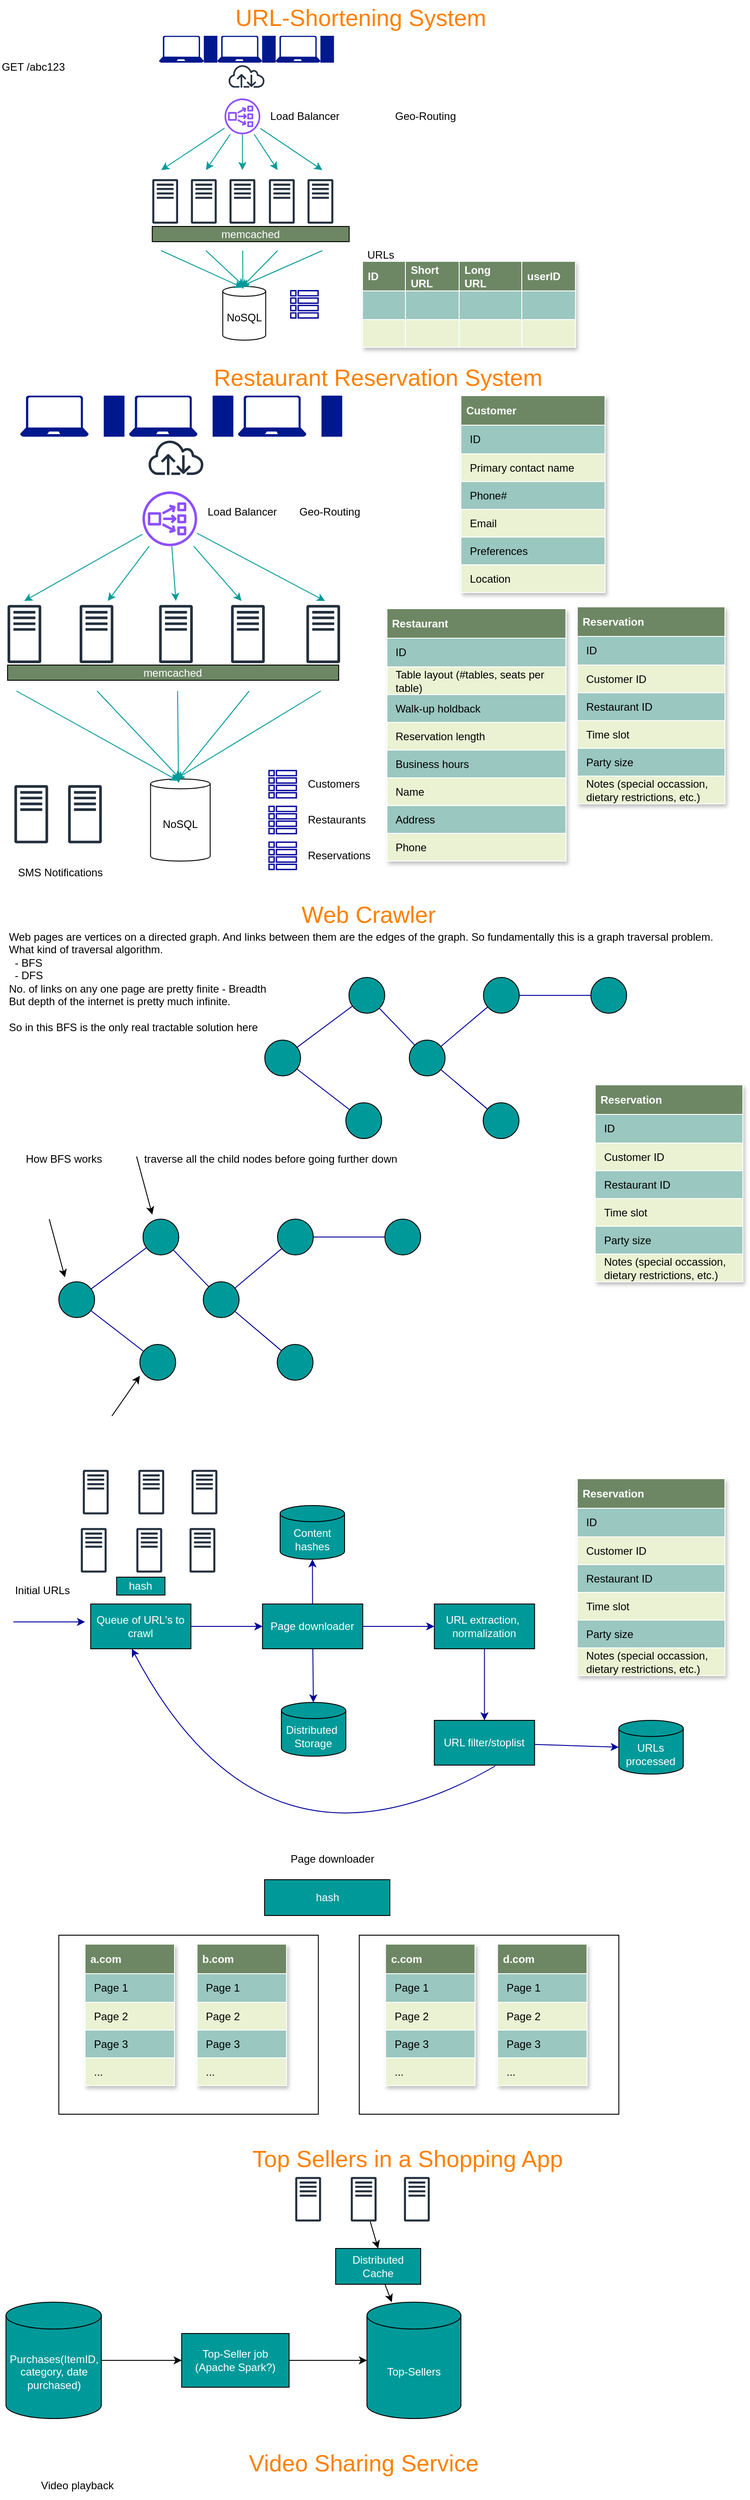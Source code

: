 <mxfile version="27.0.8">
  <diagram id="vOHxT3JWUUyc1Gbjrobd" name="Design-Interviews">
    <mxGraphModel dx="1426" dy="759" grid="1" gridSize="10" guides="1" tooltips="1" connect="1" arrows="1" fold="1" page="1" pageScale="1" pageWidth="850" pageHeight="1100" math="0" shadow="0">
      <root>
        <mxCell id="0" />
        <mxCell id="1" parent="0" />
        <mxCell id="OrIDWXb5mLOPvRGpg2cg-191" value="" style="rounded=0;whiteSpace=wrap;html=1;" parent="1" vertex="1">
          <mxGeometry x="70.7" y="2170" width="290" height="200" as="geometry" />
        </mxCell>
        <mxCell id="8" value="" style="sketch=0;outlineConnect=0;fontColor=#232F3E;gradientColor=none;strokeColor=#232F3E;fillColor=#ffffff;dashed=0;verticalLabelPosition=bottom;verticalAlign=top;align=center;html=1;fontSize=12;fontStyle=0;aspect=fixed;shape=mxgraph.aws4.resourceIcon;resIcon=mxgraph.aws4.internet;" parent="1" vertex="1">
          <mxGeometry x="255.45" y="68" width="50" height="50" as="geometry" />
        </mxCell>
        <mxCell id="2" value="" style="sketch=0;aspect=fixed;pointerEvents=1;shadow=0;dashed=0;html=1;strokeColor=none;labelPosition=center;verticalLabelPosition=bottom;verticalAlign=top;align=center;fillColor=#00188D;shape=mxgraph.azure.laptop" parent="1" vertex="1">
          <mxGeometry x="182.72" y="48" width="50" height="30" as="geometry" />
        </mxCell>
        <mxCell id="3" value="" style="sketch=0;verticalLabelPosition=bottom;sketch=0;aspect=fixed;html=1;verticalAlign=top;strokeColor=none;fillColor=#00188D;align=center;outlineConnect=0;pointerEvents=1;shape=mxgraph.citrix2.mobile;" parent="1" vertex="1">
          <mxGeometry x="232.72" y="48" width="15.15" height="30" as="geometry" />
        </mxCell>
        <mxCell id="4" value="" style="sketch=0;aspect=fixed;pointerEvents=1;shadow=0;dashed=0;html=1;strokeColor=none;labelPosition=center;verticalLabelPosition=bottom;verticalAlign=top;align=center;fillColor=#00188D;shape=mxgraph.azure.laptop" parent="1" vertex="1">
          <mxGeometry x="247.87" y="48" width="50" height="30" as="geometry" />
        </mxCell>
        <mxCell id="5" value="" style="sketch=0;verticalLabelPosition=bottom;sketch=0;aspect=fixed;html=1;verticalAlign=top;strokeColor=none;fillColor=#00188D;align=center;outlineConnect=0;pointerEvents=1;shape=mxgraph.citrix2.mobile;" parent="1" vertex="1">
          <mxGeometry x="297.87" y="48" width="15.15" height="30" as="geometry" />
        </mxCell>
        <mxCell id="6" value="" style="sketch=0;aspect=fixed;pointerEvents=1;shadow=0;dashed=0;html=1;strokeColor=none;labelPosition=center;verticalLabelPosition=bottom;verticalAlign=top;align=center;fillColor=#00188D;shape=mxgraph.azure.laptop" parent="1" vertex="1">
          <mxGeometry x="313.02" y="48" width="50" height="30" as="geometry" />
        </mxCell>
        <mxCell id="7" value="" style="sketch=0;verticalLabelPosition=bottom;sketch=0;aspect=fixed;html=1;verticalAlign=top;strokeColor=none;fillColor=#00188D;align=center;outlineConnect=0;pointerEvents=1;shape=mxgraph.citrix2.mobile;" parent="1" vertex="1">
          <mxGeometry x="363.02" y="48" width="15.15" height="30" as="geometry" />
        </mxCell>
        <mxCell id="9" value="" style="sketch=0;outlineConnect=0;fontColor=#232F3E;gradientColor=none;fillColor=#232F3D;strokeColor=none;dashed=0;verticalLabelPosition=bottom;verticalAlign=top;align=center;html=1;fontSize=12;fontStyle=0;aspect=fixed;pointerEvents=1;shape=mxgraph.aws4.traditional_server;" parent="1" vertex="1">
          <mxGeometry x="175.15" y="208" width="28.85" height="50" as="geometry" />
        </mxCell>
        <mxCell id="10" value="" style="sketch=0;outlineConnect=0;fontColor=#232F3E;gradientColor=none;fillColor=#232F3D;strokeColor=none;dashed=0;verticalLabelPosition=bottom;verticalAlign=top;align=center;html=1;fontSize=12;fontStyle=0;aspect=fixed;pointerEvents=1;shape=mxgraph.aws4.traditional_server;" parent="1" vertex="1">
          <mxGeometry x="218.3" y="208" width="28.85" height="50" as="geometry" />
        </mxCell>
        <mxCell id="11" value="" style="sketch=0;outlineConnect=0;fontColor=#232F3E;gradientColor=none;fillColor=#232F3D;strokeColor=none;dashed=0;verticalLabelPosition=bottom;verticalAlign=top;align=center;html=1;fontSize=12;fontStyle=0;aspect=fixed;pointerEvents=1;shape=mxgraph.aws4.traditional_server;" parent="1" vertex="1">
          <mxGeometry x="261.45" y="208" width="28.85" height="50" as="geometry" />
        </mxCell>
        <mxCell id="12" value="" style="sketch=0;outlineConnect=0;fontColor=#232F3E;gradientColor=none;fillColor=#232F3D;strokeColor=none;dashed=0;verticalLabelPosition=bottom;verticalAlign=top;align=center;html=1;fontSize=12;fontStyle=0;aspect=fixed;pointerEvents=1;shape=mxgraph.aws4.traditional_server;" parent="1" vertex="1">
          <mxGeometry x="305.45" y="208" width="28.85" height="50" as="geometry" />
        </mxCell>
        <mxCell id="13" value="" style="sketch=0;outlineConnect=0;fontColor=#232F3E;gradientColor=none;fillColor=#232F3D;strokeColor=none;dashed=0;verticalLabelPosition=bottom;verticalAlign=top;align=center;html=1;fontSize=12;fontStyle=0;aspect=fixed;pointerEvents=1;shape=mxgraph.aws4.traditional_server;" parent="1" vertex="1">
          <mxGeometry x="348.6" y="208" width="28.85" height="50" as="geometry" />
        </mxCell>
        <mxCell id="14" value="&lt;font style=&quot;color: rgb(255, 255, 255);&quot;&gt;memcached&lt;/font&gt;" style="rounded=0;whiteSpace=wrap;html=1;fillColor=#6D8764;" parent="1" vertex="1">
          <mxGeometry x="175.15" y="261" width="220" height="17" as="geometry" />
        </mxCell>
        <mxCell id="50" style="edgeStyle=none;html=1;strokeColor=#009999;" parent="1" source="15" edge="1">
          <mxGeometry relative="1" as="geometry">
            <mxPoint x="185.15" y="198" as="targetPoint" />
          </mxGeometry>
        </mxCell>
        <mxCell id="51" style="edgeStyle=none;html=1;strokeColor=#009999;" parent="1" source="15" edge="1">
          <mxGeometry relative="1" as="geometry">
            <mxPoint x="235.15" y="198" as="targetPoint" />
          </mxGeometry>
        </mxCell>
        <mxCell id="52" style="edgeStyle=none;html=1;strokeColor=#009999;" parent="1" source="15" edge="1">
          <mxGeometry relative="1" as="geometry">
            <mxPoint x="275.88" y="198" as="targetPoint" />
          </mxGeometry>
        </mxCell>
        <mxCell id="53" style="edgeStyle=none;html=1;strokeColor=#009999;" parent="1" source="15" edge="1">
          <mxGeometry relative="1" as="geometry">
            <mxPoint x="315.15" y="198" as="targetPoint" />
          </mxGeometry>
        </mxCell>
        <mxCell id="54" style="edgeStyle=none;html=1;strokeColor=#009999;" parent="1" source="15" edge="1">
          <mxGeometry relative="1" as="geometry">
            <mxPoint x="365.15" y="198" as="targetPoint" />
          </mxGeometry>
        </mxCell>
        <mxCell id="15" value="" style="sketch=0;outlineConnect=0;fontColor=#232F3E;gradientColor=none;fillColor=#8C4FFF;strokeColor=none;dashed=0;verticalLabelPosition=bottom;verticalAlign=top;align=center;html=1;fontSize=12;fontStyle=0;aspect=fixed;pointerEvents=1;shape=mxgraph.aws4.network_load_balancer;" parent="1" vertex="1">
          <mxGeometry x="255.88" y="118" width="40" height="40" as="geometry" />
        </mxCell>
        <mxCell id="16" value="NoSQL" style="shape=cylinder3;whiteSpace=wrap;html=1;boundedLbl=1;backgroundOutline=1;size=5.5;" parent="1" vertex="1">
          <mxGeometry x="253.88" y="328" width="48" height="60" as="geometry" />
        </mxCell>
        <mxCell id="17" value="Assets" style="childLayout=tableLayout;recursiveResize=0;strokeColor=#FFFFFF;fillColor=#A7C942;shadow=1;" parent="1" vertex="1">
          <mxGeometry x="410" y="300" width="237.7" height="96" as="geometry" />
        </mxCell>
        <mxCell id="18" style="shape=tableRow;horizontal=0;startSize=0;swimlaneHead=0;swimlaneBody=0;top=0;left=0;bottom=0;right=0;dropTarget=0;collapsible=0;recursiveResize=0;expand=0;fontStyle=0;strokeColor=inherit;fillColor=#6D8764;" parent="17" vertex="1">
          <mxGeometry width="237.7" height="33" as="geometry" />
        </mxCell>
        <mxCell id="19" value="ID" style="connectable=0;recursiveResize=0;strokeColor=inherit;fillColor=#6D8764;align=left;fontStyle=1;fontColor=#FFFFFF;html=1;spacingLeft=4;" parent="18" vertex="1">
          <mxGeometry width="48" height="33" as="geometry">
            <mxRectangle width="48" height="33" as="alternateBounds" />
          </mxGeometry>
        </mxCell>
        <mxCell id="20" value="&lt;font style=&quot;color: rgb(255, 255, 255);&quot;&gt;Short&amp;nbsp;&lt;/font&gt;&lt;div&gt;&lt;font style=&quot;color: rgb(255, 255, 255);&quot;&gt;URL&lt;/font&gt;&lt;/div&gt;" style="connectable=0;recursiveResize=0;strokeColor=inherit;fillColor=#6D8764;align=left;fontStyle=1;fontColor=#FFFFFF;html=1;spacingLeft=4;" parent="18" vertex="1">
          <mxGeometry x="48" width="60" height="33" as="geometry">
            <mxRectangle width="60" height="33" as="alternateBounds" />
          </mxGeometry>
        </mxCell>
        <mxCell id="21" value="Long&amp;nbsp;&lt;div&gt;&lt;font style=&quot;color: rgb(255, 255, 255);&quot;&gt;URL&lt;/font&gt;&lt;/div&gt;" style="connectable=0;recursiveResize=0;strokeColor=inherit;fillColor=#6D8764;align=left;fontStyle=1;fontColor=#FFFFFF;html=1;spacingLeft=4;" parent="18" vertex="1">
          <mxGeometry x="108" width="70" height="33" as="geometry">
            <mxRectangle width="70" height="33" as="alternateBounds" />
          </mxGeometry>
        </mxCell>
        <mxCell id="38" value="userID" style="connectable=0;recursiveResize=0;strokeColor=inherit;fillColor=#6D8764;align=left;fontStyle=1;fontColor=#FFFFFF;html=1;spacingLeft=4;" parent="18" vertex="1">
          <mxGeometry x="178" width="60" height="33" as="geometry">
            <mxRectangle width="60" height="33" as="alternateBounds" />
          </mxGeometry>
        </mxCell>
        <mxCell id="22" value="" style="shape=tableRow;horizontal=0;startSize=0;swimlaneHead=0;swimlaneBody=0;top=0;left=0;bottom=0;right=0;dropTarget=0;collapsible=0;recursiveResize=0;expand=0;fontStyle=0;strokeColor=inherit;fillColor=#9AC7BF;" parent="17" vertex="1">
          <mxGeometry y="33" width="237.7" height="32" as="geometry" />
        </mxCell>
        <mxCell id="23" value="" style="connectable=0;recursiveResize=0;strokeColor=inherit;fillColor=inherit;align=center;whiteSpace=wrap;html=1;" parent="22" vertex="1">
          <mxGeometry width="48" height="32" as="geometry">
            <mxRectangle width="48" height="32" as="alternateBounds" />
          </mxGeometry>
        </mxCell>
        <mxCell id="24" value="" style="connectable=0;recursiveResize=0;strokeColor=inherit;fillColor=inherit;align=center;whiteSpace=wrap;html=1;" parent="22" vertex="1">
          <mxGeometry x="48" width="60" height="32" as="geometry">
            <mxRectangle width="60" height="32" as="alternateBounds" />
          </mxGeometry>
        </mxCell>
        <mxCell id="25" value="" style="connectable=0;recursiveResize=0;strokeColor=inherit;fillColor=inherit;align=center;whiteSpace=wrap;html=1;" parent="22" vertex="1">
          <mxGeometry x="108" width="70" height="32" as="geometry">
            <mxRectangle width="70" height="32" as="alternateBounds" />
          </mxGeometry>
        </mxCell>
        <mxCell id="39" style="connectable=0;recursiveResize=0;strokeColor=inherit;fillColor=inherit;align=center;whiteSpace=wrap;html=1;" parent="22" vertex="1">
          <mxGeometry x="178" width="60" height="32" as="geometry">
            <mxRectangle width="60" height="32" as="alternateBounds" />
          </mxGeometry>
        </mxCell>
        <mxCell id="26" value="" style="shape=tableRow;horizontal=0;startSize=0;swimlaneHead=0;swimlaneBody=0;top=0;left=0;bottom=0;right=0;dropTarget=0;collapsible=0;recursiveResize=0;expand=0;fontStyle=1;strokeColor=inherit;fillColor=#EAF2D3;" parent="17" vertex="1">
          <mxGeometry y="65" width="237.7" height="31" as="geometry" />
        </mxCell>
        <mxCell id="27" value="" style="connectable=0;recursiveResize=0;strokeColor=inherit;fillColor=inherit;whiteSpace=wrap;html=1;" parent="26" vertex="1">
          <mxGeometry width="48" height="31" as="geometry">
            <mxRectangle width="48" height="31" as="alternateBounds" />
          </mxGeometry>
        </mxCell>
        <mxCell id="28" value="" style="connectable=0;recursiveResize=0;strokeColor=inherit;fillColor=inherit;whiteSpace=wrap;html=1;" parent="26" vertex="1">
          <mxGeometry x="48" width="60" height="31" as="geometry">
            <mxRectangle width="60" height="31" as="alternateBounds" />
          </mxGeometry>
        </mxCell>
        <mxCell id="29" value="" style="connectable=0;recursiveResize=0;strokeColor=inherit;fillColor=inherit;whiteSpace=wrap;html=1;" parent="26" vertex="1">
          <mxGeometry x="108" width="70" height="31" as="geometry">
            <mxRectangle width="70" height="31" as="alternateBounds" />
          </mxGeometry>
        </mxCell>
        <mxCell id="40" style="connectable=0;recursiveResize=0;strokeColor=inherit;fillColor=inherit;whiteSpace=wrap;html=1;" parent="26" vertex="1">
          <mxGeometry x="178" width="60" height="31" as="geometry">
            <mxRectangle width="60" height="31" as="alternateBounds" />
          </mxGeometry>
        </mxCell>
        <mxCell id="43" value="URLs" style="text;html=1;align=center;verticalAlign=middle;resizable=0;points=[];autosize=1;strokeColor=none;fillColor=none;" parent="1" vertex="1">
          <mxGeometry x="405.45" y="278" width="50" height="30" as="geometry" />
        </mxCell>
        <mxCell id="44" value="" style="sketch=0;outlineConnect=0;fontColor=#232F3E;gradientColor=none;strokeColor=#000099;fillColor=#ffffff;dashed=0;verticalLabelPosition=bottom;verticalAlign=top;align=center;html=1;fontSize=12;fontStyle=0;aspect=fixed;shape=mxgraph.aws4.resourceIcon;resIcon=mxgraph.aws4.table;" parent="1" vertex="1">
          <mxGeometry x="325.15" y="328" width="40" height="40" as="geometry" />
        </mxCell>
        <mxCell id="48" value="Load Balancer" style="text;html=1;align=left;verticalAlign=middle;resizable=0;points=[];autosize=1;strokeColor=none;fillColor=none;" parent="1" vertex="1">
          <mxGeometry x="305.45" y="123" width="100" height="30" as="geometry" />
        </mxCell>
        <mxCell id="49" value="Geo-Routing" style="text;html=1;align=center;verticalAlign=middle;resizable=0;points=[];autosize=1;strokeColor=none;fillColor=none;" parent="1" vertex="1">
          <mxGeometry x="435.15" y="123" width="90" height="30" as="geometry" />
        </mxCell>
        <mxCell id="55" style="edgeStyle=none;html=1;strokeColor=#009999;startArrow=classic;startFill=1;endArrow=none;endFill=0;exitX=0.463;exitY=0.022;exitDx=0;exitDy=0;exitPerimeter=0;" parent="1" source="16" edge="1">
          <mxGeometry relative="1" as="geometry">
            <mxPoint x="185.15" y="288" as="targetPoint" />
            <mxPoint x="256.15" y="326" as="sourcePoint" />
          </mxGeometry>
        </mxCell>
        <mxCell id="56" style="edgeStyle=none;html=1;strokeColor=#009999;startArrow=classic;startFill=1;endArrow=none;endFill=0;exitX=0.5;exitY=0;exitDx=0;exitDy=0;exitPerimeter=0;" parent="1" source="16" edge="1">
          <mxGeometry relative="1" as="geometry">
            <mxPoint x="235.15" y="288" as="targetPoint" />
            <mxPoint x="262.15" y="333" as="sourcePoint" />
          </mxGeometry>
        </mxCell>
        <mxCell id="57" style="edgeStyle=none;html=1;strokeColor=#009999;startArrow=classic;startFill=1;endArrow=none;endFill=0;exitX=0.469;exitY=0.05;exitDx=0;exitDy=0;exitPerimeter=0;" parent="1" source="16" edge="1">
          <mxGeometry relative="1" as="geometry">
            <mxPoint x="276.15" y="288" as="targetPoint" />
            <mxPoint x="276.15" y="333" as="sourcePoint" />
          </mxGeometry>
        </mxCell>
        <mxCell id="58" style="edgeStyle=none;html=1;strokeColor=#009999;startArrow=classic;startFill=1;endArrow=none;endFill=0;exitX=0.44;exitY=0.018;exitDx=0;exitDy=0;exitPerimeter=0;" parent="1" source="16" edge="1">
          <mxGeometry relative="1" as="geometry">
            <mxPoint x="315.15" y="288" as="targetPoint" />
            <mxPoint x="289.15" y="333" as="sourcePoint" />
          </mxGeometry>
        </mxCell>
        <mxCell id="59" style="edgeStyle=none;html=1;strokeColor=#009999;startArrow=classic;startFill=1;endArrow=none;endFill=0;exitX=0.428;exitY=-0.001;exitDx=0;exitDy=0;exitPerimeter=0;" parent="1" source="16" edge="1">
          <mxGeometry relative="1" as="geometry">
            <mxPoint x="365.15" y="288" as="targetPoint" />
            <mxPoint x="296.15" y="326" as="sourcePoint" />
          </mxGeometry>
        </mxCell>
        <mxCell id="60" value="GET /abc123" style="text;html=1;align=left;verticalAlign=middle;resizable=0;points=[];autosize=1;strokeColor=none;fillColor=none;" parent="1" vertex="1">
          <mxGeometry x="5.15" y="68" width="90" height="30" as="geometry" />
        </mxCell>
        <mxCell id="NdPYWldVcCUI9Mhn2iDV-60" value="&lt;font style=&quot;font-size: 26px; color: rgb(255, 128, 0);&quot;&gt;Restaurant Reservation System&lt;/font&gt;" style="text;html=1;align=left;verticalAlign=middle;resizable=0;points=[];autosize=1;strokeColor=none;fillColor=none;" parent="1" vertex="1">
          <mxGeometry x="241.72" y="410" width="390" height="40" as="geometry" />
        </mxCell>
        <mxCell id="NdPYWldVcCUI9Mhn2iDV-61" value="" style="sketch=0;outlineConnect=0;fontColor=#232F3E;gradientColor=none;strokeColor=#000099;fillColor=#ffffff;dashed=0;verticalLabelPosition=bottom;verticalAlign=top;align=center;html=1;fontSize=12;fontStyle=0;aspect=fixed;shape=mxgraph.aws4.resourceIcon;resIcon=mxgraph.aws4.table;" parent="1" vertex="1">
          <mxGeometry x="300.84" y="864.12" width="40" height="40" as="geometry" />
        </mxCell>
        <mxCell id="NdPYWldVcCUI9Mhn2iDV-62" value="" style="sketch=0;outlineConnect=0;fontColor=#232F3E;gradientColor=none;strokeColor=#232F3E;fillColor=#ffffff;dashed=0;verticalLabelPosition=bottom;verticalAlign=top;align=center;html=1;fontSize=12;fontStyle=0;aspect=fixed;shape=mxgraph.aws4.resourceIcon;resIcon=mxgraph.aws4.internet;" parent="1" vertex="1">
          <mxGeometry x="163.361" y="480.588" width="76.471" height="76.471" as="geometry" />
        </mxCell>
        <mxCell id="NdPYWldVcCUI9Mhn2iDV-63" value="" style="sketch=0;aspect=fixed;pointerEvents=1;shadow=0;dashed=0;html=1;strokeColor=none;labelPosition=center;verticalLabelPosition=bottom;verticalAlign=top;align=center;fillColor=#00188D;shape=mxgraph.azure.laptop" parent="1" vertex="1">
          <mxGeometry x="27.564" y="450" width="76.471" height="45.882" as="geometry" />
        </mxCell>
        <mxCell id="NdPYWldVcCUI9Mhn2iDV-64" value="" style="sketch=0;verticalLabelPosition=bottom;sketch=0;aspect=fixed;html=1;verticalAlign=top;strokeColor=none;fillColor=#00188D;align=center;outlineConnect=0;pointerEvents=1;shape=mxgraph.citrix2.mobile;" parent="1" vertex="1">
          <mxGeometry x="120.921" y="450" width="23.171" height="45.882" as="geometry" />
        </mxCell>
        <mxCell id="NdPYWldVcCUI9Mhn2iDV-65" value="" style="sketch=0;aspect=fixed;pointerEvents=1;shadow=0;dashed=0;html=1;strokeColor=none;labelPosition=center;verticalLabelPosition=bottom;verticalAlign=top;align=center;fillColor=#00188D;shape=mxgraph.azure.laptop" parent="1" vertex="1">
          <mxGeometry x="149.208" y="450" width="76.471" height="45.882" as="geometry" />
        </mxCell>
        <mxCell id="NdPYWldVcCUI9Mhn2iDV-66" value="" style="sketch=0;verticalLabelPosition=bottom;sketch=0;aspect=fixed;html=1;verticalAlign=top;strokeColor=none;fillColor=#00188D;align=center;outlineConnect=0;pointerEvents=1;shape=mxgraph.citrix2.mobile;" parent="1" vertex="1">
          <mxGeometry x="242.564" y="450" width="23.171" height="45.882" as="geometry" />
        </mxCell>
        <mxCell id="NdPYWldVcCUI9Mhn2iDV-67" value="" style="sketch=0;aspect=fixed;pointerEvents=1;shadow=0;dashed=0;html=1;strokeColor=none;labelPosition=center;verticalLabelPosition=bottom;verticalAlign=top;align=center;fillColor=#00188D;shape=mxgraph.azure.laptop" parent="1" vertex="1">
          <mxGeometry x="270.851" y="450" width="76.471" height="45.882" as="geometry" />
        </mxCell>
        <mxCell id="NdPYWldVcCUI9Mhn2iDV-68" value="" style="sketch=0;verticalLabelPosition=bottom;sketch=0;aspect=fixed;html=1;verticalAlign=top;strokeColor=none;fillColor=#00188D;align=center;outlineConnect=0;pointerEvents=1;shape=mxgraph.citrix2.mobile;" parent="1" vertex="1">
          <mxGeometry x="364.208" y="450" width="23.171" height="45.882" as="geometry" />
        </mxCell>
        <mxCell id="NdPYWldVcCUI9Mhn2iDV-69" value="" style="sketch=0;outlineConnect=0;fontColor=#232F3E;gradientColor=none;fillColor=#232F3D;strokeColor=none;dashed=0;verticalLabelPosition=bottom;verticalAlign=top;align=center;html=1;fontSize=12;fontStyle=0;aspect=fixed;pointerEvents=1;shape=mxgraph.aws4.traditional_server;" parent="1" vertex="1">
          <mxGeometry x="13.43" y="683.71" width="37.67" height="65.29" as="geometry" />
        </mxCell>
        <mxCell id="NdPYWldVcCUI9Mhn2iDV-70" value="" style="sketch=0;outlineConnect=0;fontColor=#232F3E;gradientColor=none;fillColor=#232F3D;strokeColor=none;dashed=0;verticalLabelPosition=bottom;verticalAlign=top;align=center;html=1;fontSize=12;fontStyle=0;aspect=fixed;pointerEvents=1;shape=mxgraph.aws4.traditional_server;" parent="1" vertex="1">
          <mxGeometry x="94" y="683.71" width="37.67" height="65.29" as="geometry" />
        </mxCell>
        <mxCell id="NdPYWldVcCUI9Mhn2iDV-71" value="" style="sketch=0;outlineConnect=0;fontColor=#232F3E;gradientColor=none;fillColor=#232F3D;strokeColor=none;dashed=0;verticalLabelPosition=bottom;verticalAlign=top;align=center;html=1;fontSize=12;fontStyle=0;aspect=fixed;pointerEvents=1;shape=mxgraph.aws4.traditional_server;" parent="1" vertex="1">
          <mxGeometry x="182.76" y="683.71" width="37.67" height="65.29" as="geometry" />
        </mxCell>
        <mxCell id="NdPYWldVcCUI9Mhn2iDV-72" value="" style="sketch=0;outlineConnect=0;fontColor=#232F3E;gradientColor=none;fillColor=#232F3D;strokeColor=none;dashed=0;verticalLabelPosition=bottom;verticalAlign=top;align=center;html=1;fontSize=12;fontStyle=0;aspect=fixed;pointerEvents=1;shape=mxgraph.aws4.traditional_server;" parent="1" vertex="1">
          <mxGeometry x="263.17" y="683.71" width="37.67" height="65.29" as="geometry" />
        </mxCell>
        <mxCell id="NdPYWldVcCUI9Mhn2iDV-73" value="" style="sketch=0;outlineConnect=0;fontColor=#232F3E;gradientColor=none;fillColor=#232F3D;strokeColor=none;dashed=0;verticalLabelPosition=bottom;verticalAlign=top;align=center;html=1;fontSize=12;fontStyle=0;aspect=fixed;pointerEvents=1;shape=mxgraph.aws4.traditional_server;" parent="1" vertex="1">
          <mxGeometry x="347.32" y="683.71" width="37.67" height="65.29" as="geometry" />
        </mxCell>
        <mxCell id="NdPYWldVcCUI9Mhn2iDV-74" style="edgeStyle=none;html=1;strokeColor=#009999;" parent="1" source="NdPYWldVcCUI9Mhn2iDV-79" edge="1">
          <mxGeometry relative="1" as="geometry">
            <mxPoint x="32.101" y="679.412" as="targetPoint" />
          </mxGeometry>
        </mxCell>
        <mxCell id="NdPYWldVcCUI9Mhn2iDV-75" style="edgeStyle=none;html=1;strokeColor=#009999;" parent="1" source="NdPYWldVcCUI9Mhn2iDV-79" edge="1">
          <mxGeometry relative="1" as="geometry">
            <mxPoint x="125.458" y="679.412" as="targetPoint" />
          </mxGeometry>
        </mxCell>
        <mxCell id="NdPYWldVcCUI9Mhn2iDV-76" style="edgeStyle=none;html=1;strokeColor=#009999;" parent="1" source="NdPYWldVcCUI9Mhn2iDV-79" edge="1">
          <mxGeometry relative="1" as="geometry">
            <mxPoint x="201.506" y="679.412" as="targetPoint" />
          </mxGeometry>
        </mxCell>
        <mxCell id="NdPYWldVcCUI9Mhn2iDV-77" style="edgeStyle=none;html=1;strokeColor=#009999;" parent="1" source="NdPYWldVcCUI9Mhn2iDV-79" edge="1">
          <mxGeometry relative="1" as="geometry">
            <mxPoint x="274.828" y="679.412" as="targetPoint" />
          </mxGeometry>
        </mxCell>
        <mxCell id="NdPYWldVcCUI9Mhn2iDV-78" style="edgeStyle=none;html=1;strokeColor=#009999;" parent="1" source="NdPYWldVcCUI9Mhn2iDV-79" edge="1">
          <mxGeometry relative="1" as="geometry">
            <mxPoint x="368.185" y="679.412" as="targetPoint" />
          </mxGeometry>
        </mxCell>
        <mxCell id="NdPYWldVcCUI9Mhn2iDV-79" value="" style="sketch=0;outlineConnect=0;fontColor=#232F3E;gradientColor=none;fillColor=#8C4FFF;strokeColor=none;dashed=0;verticalLabelPosition=bottom;verticalAlign=top;align=center;html=1;fontSize=12;fontStyle=0;aspect=fixed;pointerEvents=1;shape=mxgraph.aws4.network_load_balancer;" parent="1" vertex="1">
          <mxGeometry x="164.163" y="557.059" width="61.176" height="61.176" as="geometry" />
        </mxCell>
        <mxCell id="NdPYWldVcCUI9Mhn2iDV-80" value="NoSQL" style="shape=cylinder3;whiteSpace=wrap;html=1;boundedLbl=1;backgroundOutline=1;size=5.5;" parent="1" vertex="1">
          <mxGeometry x="173.21" y="878.24" width="66.62" height="91.76" as="geometry" />
        </mxCell>
        <mxCell id="NdPYWldVcCUI9Mhn2iDV-81" value="Load Balancer" style="text;html=1;align=left;verticalAlign=middle;resizable=0;points=[];autosize=1;strokeColor=none;fillColor=none;" parent="1" vertex="1">
          <mxGeometry x="234.877" y="564.706" width="100" height="30" as="geometry" />
        </mxCell>
        <mxCell id="NdPYWldVcCUI9Mhn2iDV-82" style="edgeStyle=none;html=1;strokeColor=#009999;startArrow=classic;startFill=1;endArrow=none;endFill=0;exitX=0.463;exitY=0.022;exitDx=0;exitDy=0;exitPerimeter=0;" parent="1" source="NdPYWldVcCUI9Mhn2iDV-80" edge="1">
          <mxGeometry relative="1" as="geometry">
            <mxPoint x="23.43" y="780" as="targetPoint" />
            <mxPoint x="164.668" y="875.176" as="sourcePoint" />
          </mxGeometry>
        </mxCell>
        <mxCell id="NdPYWldVcCUI9Mhn2iDV-83" style="edgeStyle=none;html=1;strokeColor=#009999;startArrow=classic;startFill=1;endArrow=none;endFill=0;exitX=0.5;exitY=0;exitDx=0;exitDy=0;exitPerimeter=0;" parent="1" source="NdPYWldVcCUI9Mhn2iDV-80" edge="1">
          <mxGeometry relative="1" as="geometry">
            <mxPoint x="113.43" y="780" as="targetPoint" />
            <mxPoint x="175.87" y="885.882" as="sourcePoint" />
          </mxGeometry>
        </mxCell>
        <mxCell id="NdPYWldVcCUI9Mhn2iDV-84" style="edgeStyle=none;html=1;strokeColor=#009999;startArrow=classic;startFill=1;endArrow=none;endFill=0;exitX=0.469;exitY=0.05;exitDx=0;exitDy=0;exitPerimeter=0;" parent="1" source="NdPYWldVcCUI9Mhn2iDV-80" edge="1">
          <mxGeometry relative="1" as="geometry">
            <mxPoint x="203.43" y="780" as="targetPoint" />
            <mxPoint x="202.01" y="885.882" as="sourcePoint" />
          </mxGeometry>
        </mxCell>
        <mxCell id="NdPYWldVcCUI9Mhn2iDV-85" style="edgeStyle=none;html=1;strokeColor=#009999;startArrow=classic;startFill=1;endArrow=none;endFill=0;exitX=0.44;exitY=0.018;exitDx=0;exitDy=0;exitPerimeter=0;" parent="1" source="NdPYWldVcCUI9Mhn2iDV-80" edge="1">
          <mxGeometry relative="1" as="geometry">
            <mxPoint x="283.43" y="780" as="targetPoint" />
            <mxPoint x="226.283" y="885.882" as="sourcePoint" />
          </mxGeometry>
        </mxCell>
        <mxCell id="NdPYWldVcCUI9Mhn2iDV-86" style="edgeStyle=none;html=1;strokeColor=#009999;startArrow=classic;startFill=1;endArrow=none;endFill=0;exitX=0.428;exitY=-0.001;exitDx=0;exitDy=0;exitPerimeter=0;" parent="1" source="NdPYWldVcCUI9Mhn2iDV-80" edge="1">
          <mxGeometry relative="1" as="geometry">
            <mxPoint x="363.43" y="780" as="targetPoint" />
            <mxPoint x="239.353" y="875.176" as="sourcePoint" />
          </mxGeometry>
        </mxCell>
        <mxCell id="NdPYWldVcCUI9Mhn2iDV-87" value="" style="sketch=0;outlineConnect=0;fontColor=#232F3E;gradientColor=none;strokeColor=#000099;fillColor=#ffffff;dashed=0;verticalLabelPosition=bottom;verticalAlign=top;align=center;html=1;fontSize=12;fontStyle=0;aspect=fixed;shape=mxgraph.aws4.resourceIcon;resIcon=mxgraph.aws4.table;" parent="1" vertex="1">
          <mxGeometry x="300.84" y="904.12" width="40" height="40" as="geometry" />
        </mxCell>
        <mxCell id="NdPYWldVcCUI9Mhn2iDV-88" value="" style="sketch=0;outlineConnect=0;fontColor=#232F3E;gradientColor=none;strokeColor=#000099;fillColor=#ffffff;dashed=0;verticalLabelPosition=bottom;verticalAlign=top;align=center;html=1;fontSize=12;fontStyle=0;aspect=fixed;shape=mxgraph.aws4.resourceIcon;resIcon=mxgraph.aws4.table;" parent="1" vertex="1">
          <mxGeometry x="300.84" y="944.12" width="40" height="40" as="geometry" />
        </mxCell>
        <mxCell id="NdPYWldVcCUI9Mhn2iDV-89" value="Customers" style="text;html=1;align=left;verticalAlign=middle;resizable=0;points=[];autosize=1;strokeColor=none;fillColor=none;" parent="1" vertex="1">
          <mxGeometry x="347.32" y="869.12" width="80" height="30" as="geometry" />
        </mxCell>
        <mxCell id="NdPYWldVcCUI9Mhn2iDV-90" value="Restaurants" style="text;html=1;align=left;verticalAlign=middle;resizable=0;points=[];autosize=1;strokeColor=none;fillColor=none;" parent="1" vertex="1">
          <mxGeometry x="347.32" y="909.12" width="90" height="30" as="geometry" />
        </mxCell>
        <mxCell id="NdPYWldVcCUI9Mhn2iDV-91" value="Reservations" style="text;html=1;align=left;verticalAlign=middle;resizable=0;points=[];autosize=1;strokeColor=none;fillColor=none;" parent="1" vertex="1">
          <mxGeometry x="347.32" y="949.12" width="90" height="30" as="geometry" />
        </mxCell>
        <mxCell id="NdPYWldVcCUI9Mhn2iDV-92" value="" style="sketch=0;outlineConnect=0;fontColor=#232F3E;gradientColor=none;fillColor=#232F3D;strokeColor=none;dashed=0;verticalLabelPosition=bottom;verticalAlign=top;align=center;html=1;fontSize=12;fontStyle=0;aspect=fixed;pointerEvents=1;shape=mxgraph.aws4.traditional_server;" parent="1" vertex="1">
          <mxGeometry x="81.1" y="885" width="37.67" height="65.29" as="geometry" />
        </mxCell>
        <mxCell id="NdPYWldVcCUI9Mhn2iDV-93" value="" style="sketch=0;outlineConnect=0;fontColor=#232F3E;gradientColor=none;fillColor=#232F3D;strokeColor=none;dashed=0;verticalLabelPosition=bottom;verticalAlign=top;align=center;html=1;fontSize=12;fontStyle=0;aspect=fixed;pointerEvents=1;shape=mxgraph.aws4.traditional_server;" parent="1" vertex="1">
          <mxGeometry x="21.1" y="885" width="37.67" height="65.29" as="geometry" />
        </mxCell>
        <mxCell id="NdPYWldVcCUI9Mhn2iDV-94" value="SMS Notifications" style="text;html=1;align=center;verticalAlign=middle;resizable=0;points=[];autosize=1;strokeColor=none;fillColor=none;" parent="1" vertex="1">
          <mxGeometry x="11.67" y="968" width="120" height="30" as="geometry" />
        </mxCell>
        <mxCell id="NdPYWldVcCUI9Mhn2iDV-95" value="Geo-Routing" style="text;html=1;align=center;verticalAlign=middle;resizable=0;points=[];autosize=1;strokeColor=none;fillColor=none;" parent="1" vertex="1">
          <mxGeometry x="328.02" y="564.71" width="90" height="30" as="geometry" />
        </mxCell>
        <mxCell id="NdPYWldVcCUI9Mhn2iDV-96" value="&lt;font style=&quot;color: rgb(255, 255, 255);&quot;&gt;memcached&lt;/font&gt;" style="rounded=0;whiteSpace=wrap;html=1;fillColor=#6D8764;" parent="1" vertex="1">
          <mxGeometry x="13.43" y="751" width="370" height="17" as="geometry" />
        </mxCell>
        <mxCell id="NdPYWldVcCUI9Mhn2iDV-97" value="&lt;font style=&quot;font-size: 26px; color: rgb(255, 128, 0);&quot;&gt;URL-Shortening System&lt;/font&gt;" style="text;html=1;align=left;verticalAlign=middle;resizable=0;points=[];autosize=1;strokeColor=none;fillColor=none;" parent="1" vertex="1">
          <mxGeometry x="265.73" y="8" width="300" height="40" as="geometry" />
        </mxCell>
        <mxCell id="NdPYWldVcCUI9Mhn2iDV-98" value="Assets" style="childLayout=tableLayout;recursiveResize=0;strokeColor=#FFFFFF;fillColor=#A7C942;shadow=1;spacingTop=0;spacingLeft=0;" parent="1" vertex="1">
          <mxGeometry x="520" y="450" width="161" height="220" as="geometry" />
        </mxCell>
        <mxCell id="NdPYWldVcCUI9Mhn2iDV-99" style="shape=tableRow;horizontal=0;startSize=0;swimlaneHead=0;swimlaneBody=0;top=0;left=0;bottom=0;right=0;dropTarget=0;collapsible=0;recursiveResize=0;expand=0;fontStyle=0;strokeColor=inherit;fillColor=#6D8764;" parent="NdPYWldVcCUI9Mhn2iDV-98" vertex="1">
          <mxGeometry width="161" height="33" as="geometry" />
        </mxCell>
        <mxCell id="NdPYWldVcCUI9Mhn2iDV-100" value="Customer" style="connectable=0;recursiveResize=0;strokeColor=inherit;fillColor=#6D8764;align=left;fontStyle=1;fontColor=#FFFFFF;html=1;spacingLeft=4;" parent="NdPYWldVcCUI9Mhn2iDV-99" vertex="1">
          <mxGeometry width="161" height="33" as="geometry">
            <mxRectangle width="161" height="33" as="alternateBounds" />
          </mxGeometry>
        </mxCell>
        <mxCell id="NdPYWldVcCUI9Mhn2iDV-104" value="" style="shape=tableRow;horizontal=0;startSize=0;swimlaneHead=0;swimlaneBody=0;top=0;left=0;bottom=0;right=0;dropTarget=0;collapsible=0;recursiveResize=0;expand=0;fontStyle=0;strokeColor=inherit;fillColor=#9AC7BF;" parent="NdPYWldVcCUI9Mhn2iDV-98" vertex="1">
          <mxGeometry y="33" width="161" height="32" as="geometry" />
        </mxCell>
        <mxCell id="NdPYWldVcCUI9Mhn2iDV-105" value="ID" style="connectable=0;recursiveResize=0;strokeColor=inherit;fillColor=inherit;align=left;whiteSpace=wrap;html=1;spacingLeft=8;" parent="NdPYWldVcCUI9Mhn2iDV-104" vertex="1">
          <mxGeometry width="161" height="32" as="geometry">
            <mxRectangle width="161" height="32" as="alternateBounds" />
          </mxGeometry>
        </mxCell>
        <mxCell id="NdPYWldVcCUI9Mhn2iDV-109" value="" style="shape=tableRow;horizontal=0;startSize=0;swimlaneHead=0;swimlaneBody=0;top=0;left=0;bottom=0;right=0;dropTarget=0;collapsible=0;recursiveResize=0;expand=0;fontStyle=1;strokeColor=inherit;fillColor=#EAF2D3;" parent="NdPYWldVcCUI9Mhn2iDV-98" vertex="1">
          <mxGeometry y="65" width="161" height="31" as="geometry" />
        </mxCell>
        <mxCell id="NdPYWldVcCUI9Mhn2iDV-110" value="Primary contact name" style="connectable=0;recursiveResize=0;strokeColor=inherit;fillColor=inherit;whiteSpace=wrap;html=1;align=left;spacingLeft=8;" parent="NdPYWldVcCUI9Mhn2iDV-109" vertex="1">
          <mxGeometry width="161" height="31" as="geometry">
            <mxRectangle width="161" height="31" as="alternateBounds" />
          </mxGeometry>
        </mxCell>
        <mxCell id="NdPYWldVcCUI9Mhn2iDV-114" style="shape=tableRow;horizontal=0;startSize=0;swimlaneHead=0;swimlaneBody=0;top=0;left=0;bottom=0;right=0;dropTarget=0;collapsible=0;recursiveResize=0;expand=0;fontStyle=1;strokeColor=inherit;fillColor=#9AC7BF;" parent="NdPYWldVcCUI9Mhn2iDV-98" vertex="1">
          <mxGeometry y="96" width="161" height="31" as="geometry" />
        </mxCell>
        <mxCell id="NdPYWldVcCUI9Mhn2iDV-115" value="Phone#" style="connectable=0;recursiveResize=0;strokeColor=inherit;fillColor=inherit;whiteSpace=wrap;html=1;align=left;spacingLeft=8;" parent="NdPYWldVcCUI9Mhn2iDV-114" vertex="1">
          <mxGeometry width="161" height="31" as="geometry">
            <mxRectangle width="161" height="31" as="alternateBounds" />
          </mxGeometry>
        </mxCell>
        <mxCell id="NdPYWldVcCUI9Mhn2iDV-116" style="shape=tableRow;horizontal=0;startSize=0;swimlaneHead=0;swimlaneBody=0;top=0;left=0;bottom=0;right=0;dropTarget=0;collapsible=0;recursiveResize=0;expand=0;fontStyle=1;strokeColor=inherit;fillColor=#EAF2D3;" parent="NdPYWldVcCUI9Mhn2iDV-98" vertex="1">
          <mxGeometry y="127" width="161" height="31" as="geometry" />
        </mxCell>
        <mxCell id="NdPYWldVcCUI9Mhn2iDV-117" value="Email" style="connectable=0;recursiveResize=0;strokeColor=inherit;fillColor=inherit;whiteSpace=wrap;html=1;align=left;spacingLeft=8;" parent="NdPYWldVcCUI9Mhn2iDV-116" vertex="1">
          <mxGeometry width="161" height="31" as="geometry">
            <mxRectangle width="161" height="31" as="alternateBounds" />
          </mxGeometry>
        </mxCell>
        <mxCell id="NdPYWldVcCUI9Mhn2iDV-118" style="shape=tableRow;horizontal=0;startSize=0;swimlaneHead=0;swimlaneBody=0;top=0;left=0;bottom=0;right=0;dropTarget=0;collapsible=0;recursiveResize=0;expand=0;fontStyle=1;strokeColor=inherit;fillColor=#9AC7BF;" parent="NdPYWldVcCUI9Mhn2iDV-98" vertex="1">
          <mxGeometry y="158" width="161" height="31" as="geometry" />
        </mxCell>
        <mxCell id="NdPYWldVcCUI9Mhn2iDV-119" value="Preferences" style="connectable=0;recursiveResize=0;strokeColor=inherit;fillColor=inherit;whiteSpace=wrap;html=1;align=left;spacingLeft=8;" parent="NdPYWldVcCUI9Mhn2iDV-118" vertex="1">
          <mxGeometry width="161" height="31" as="geometry">
            <mxRectangle width="161" height="31" as="alternateBounds" />
          </mxGeometry>
        </mxCell>
        <mxCell id="NdPYWldVcCUI9Mhn2iDV-120" style="shape=tableRow;horizontal=0;startSize=0;swimlaneHead=0;swimlaneBody=0;top=0;left=0;bottom=0;right=0;dropTarget=0;collapsible=0;recursiveResize=0;expand=0;fontStyle=1;strokeColor=inherit;fillColor=#EAF2D3;" parent="NdPYWldVcCUI9Mhn2iDV-98" vertex="1">
          <mxGeometry y="189" width="161" height="31" as="geometry" />
        </mxCell>
        <mxCell id="NdPYWldVcCUI9Mhn2iDV-121" value="Location" style="connectable=0;recursiveResize=0;strokeColor=inherit;fillColor=inherit;whiteSpace=wrap;html=1;align=left;spacingLeft=8;" parent="NdPYWldVcCUI9Mhn2iDV-120" vertex="1">
          <mxGeometry width="161" height="31" as="geometry">
            <mxRectangle width="161" height="31" as="alternateBounds" />
          </mxGeometry>
        </mxCell>
        <mxCell id="NdPYWldVcCUI9Mhn2iDV-122" value="Assets" style="childLayout=tableLayout;recursiveResize=0;strokeColor=#FFFFFF;fillColor=#A7C942;shadow=1;spacingTop=0;spacingLeft=0;" parent="1" vertex="1">
          <mxGeometry x="437.32" y="688" width="200" height="282" as="geometry" />
        </mxCell>
        <mxCell id="NdPYWldVcCUI9Mhn2iDV-123" style="shape=tableRow;horizontal=0;startSize=0;swimlaneHead=0;swimlaneBody=0;top=0;left=0;bottom=0;right=0;dropTarget=0;collapsible=0;recursiveResize=0;expand=0;fontStyle=0;strokeColor=inherit;fillColor=#6D8764;" parent="NdPYWldVcCUI9Mhn2iDV-122" vertex="1">
          <mxGeometry width="200" height="33" as="geometry" />
        </mxCell>
        <mxCell id="NdPYWldVcCUI9Mhn2iDV-124" value="Restaurant" style="connectable=0;recursiveResize=0;strokeColor=inherit;fillColor=#6D8764;align=left;fontStyle=1;fontColor=#FFFFFF;html=1;spacingLeft=4;" parent="NdPYWldVcCUI9Mhn2iDV-123" vertex="1">
          <mxGeometry width="200" height="33" as="geometry">
            <mxRectangle width="200" height="33" as="alternateBounds" />
          </mxGeometry>
        </mxCell>
        <mxCell id="NdPYWldVcCUI9Mhn2iDV-125" value="" style="shape=tableRow;horizontal=0;startSize=0;swimlaneHead=0;swimlaneBody=0;top=0;left=0;bottom=0;right=0;dropTarget=0;collapsible=0;recursiveResize=0;expand=0;fontStyle=0;strokeColor=inherit;fillColor=#9AC7BF;" parent="NdPYWldVcCUI9Mhn2iDV-122" vertex="1">
          <mxGeometry y="33" width="200" height="32" as="geometry" />
        </mxCell>
        <mxCell id="NdPYWldVcCUI9Mhn2iDV-126" value="ID" style="connectable=0;recursiveResize=0;strokeColor=inherit;fillColor=inherit;align=left;whiteSpace=wrap;html=1;spacingLeft=8;" parent="NdPYWldVcCUI9Mhn2iDV-125" vertex="1">
          <mxGeometry width="200" height="32" as="geometry">
            <mxRectangle width="200" height="32" as="alternateBounds" />
          </mxGeometry>
        </mxCell>
        <mxCell id="NdPYWldVcCUI9Mhn2iDV-127" value="" style="shape=tableRow;horizontal=0;startSize=0;swimlaneHead=0;swimlaneBody=0;top=0;left=0;bottom=0;right=0;dropTarget=0;collapsible=0;recursiveResize=0;expand=0;fontStyle=1;strokeColor=inherit;fillColor=#EAF2D3;" parent="NdPYWldVcCUI9Mhn2iDV-122" vertex="1">
          <mxGeometry y="65" width="200" height="31" as="geometry" />
        </mxCell>
        <mxCell id="NdPYWldVcCUI9Mhn2iDV-128" value="Table layout (#tables, seats per table)" style="connectable=0;recursiveResize=0;strokeColor=inherit;fillColor=inherit;whiteSpace=wrap;html=1;align=left;spacingLeft=8;" parent="NdPYWldVcCUI9Mhn2iDV-127" vertex="1">
          <mxGeometry width="200" height="31" as="geometry">
            <mxRectangle width="200" height="31" as="alternateBounds" />
          </mxGeometry>
        </mxCell>
        <mxCell id="NdPYWldVcCUI9Mhn2iDV-129" style="shape=tableRow;horizontal=0;startSize=0;swimlaneHead=0;swimlaneBody=0;top=0;left=0;bottom=0;right=0;dropTarget=0;collapsible=0;recursiveResize=0;expand=0;fontStyle=1;strokeColor=inherit;fillColor=#9AC7BF;" parent="NdPYWldVcCUI9Mhn2iDV-122" vertex="1">
          <mxGeometry y="96" width="200" height="31" as="geometry" />
        </mxCell>
        <mxCell id="NdPYWldVcCUI9Mhn2iDV-130" value="Walk-up holdback" style="connectable=0;recursiveResize=0;strokeColor=inherit;fillColor=inherit;whiteSpace=wrap;html=1;align=left;spacingLeft=8;" parent="NdPYWldVcCUI9Mhn2iDV-129" vertex="1">
          <mxGeometry width="200" height="31" as="geometry">
            <mxRectangle width="200" height="31" as="alternateBounds" />
          </mxGeometry>
        </mxCell>
        <mxCell id="NdPYWldVcCUI9Mhn2iDV-131" style="shape=tableRow;horizontal=0;startSize=0;swimlaneHead=0;swimlaneBody=0;top=0;left=0;bottom=0;right=0;dropTarget=0;collapsible=0;recursiveResize=0;expand=0;fontStyle=1;strokeColor=inherit;fillColor=#EAF2D3;" parent="NdPYWldVcCUI9Mhn2iDV-122" vertex="1">
          <mxGeometry y="127" width="200" height="31" as="geometry" />
        </mxCell>
        <mxCell id="NdPYWldVcCUI9Mhn2iDV-132" value="Reservation length" style="connectable=0;recursiveResize=0;strokeColor=inherit;fillColor=inherit;whiteSpace=wrap;html=1;align=left;spacingLeft=8;" parent="NdPYWldVcCUI9Mhn2iDV-131" vertex="1">
          <mxGeometry width="200" height="31" as="geometry">
            <mxRectangle width="200" height="31" as="alternateBounds" />
          </mxGeometry>
        </mxCell>
        <mxCell id="NdPYWldVcCUI9Mhn2iDV-133" style="shape=tableRow;horizontal=0;startSize=0;swimlaneHead=0;swimlaneBody=0;top=0;left=0;bottom=0;right=0;dropTarget=0;collapsible=0;recursiveResize=0;expand=0;fontStyle=1;strokeColor=inherit;fillColor=#9AC7BF;" parent="NdPYWldVcCUI9Mhn2iDV-122" vertex="1">
          <mxGeometry y="158" width="200" height="31" as="geometry" />
        </mxCell>
        <mxCell id="NdPYWldVcCUI9Mhn2iDV-134" value="Business hours" style="connectable=0;recursiveResize=0;strokeColor=inherit;fillColor=inherit;whiteSpace=wrap;html=1;align=left;spacingLeft=8;" parent="NdPYWldVcCUI9Mhn2iDV-133" vertex="1">
          <mxGeometry width="200" height="31" as="geometry">
            <mxRectangle width="200" height="31" as="alternateBounds" />
          </mxGeometry>
        </mxCell>
        <mxCell id="NdPYWldVcCUI9Mhn2iDV-135" style="shape=tableRow;horizontal=0;startSize=0;swimlaneHead=0;swimlaneBody=0;top=0;left=0;bottom=0;right=0;dropTarget=0;collapsible=0;recursiveResize=0;expand=0;fontStyle=1;strokeColor=inherit;fillColor=#EAF2D3;" parent="NdPYWldVcCUI9Mhn2iDV-122" vertex="1">
          <mxGeometry y="189" width="200" height="31" as="geometry" />
        </mxCell>
        <mxCell id="NdPYWldVcCUI9Mhn2iDV-136" value="Name" style="connectable=0;recursiveResize=0;strokeColor=inherit;fillColor=inherit;whiteSpace=wrap;html=1;align=left;spacingLeft=8;" parent="NdPYWldVcCUI9Mhn2iDV-135" vertex="1">
          <mxGeometry width="200" height="31" as="geometry">
            <mxRectangle width="200" height="31" as="alternateBounds" />
          </mxGeometry>
        </mxCell>
        <mxCell id="NdPYWldVcCUI9Mhn2iDV-137" style="shape=tableRow;horizontal=0;startSize=0;swimlaneHead=0;swimlaneBody=0;top=0;left=0;bottom=0;right=0;dropTarget=0;collapsible=0;recursiveResize=0;expand=0;fontStyle=1;strokeColor=inherit;fillColor=#9AC7BF;" parent="NdPYWldVcCUI9Mhn2iDV-122" vertex="1">
          <mxGeometry y="220" width="200" height="31" as="geometry" />
        </mxCell>
        <mxCell id="NdPYWldVcCUI9Mhn2iDV-138" value="Address" style="connectable=0;recursiveResize=0;strokeColor=inherit;fillColor=inherit;whiteSpace=wrap;html=1;align=left;spacingLeft=8;" parent="NdPYWldVcCUI9Mhn2iDV-137" vertex="1">
          <mxGeometry width="200" height="31" as="geometry">
            <mxRectangle width="200" height="31" as="alternateBounds" />
          </mxGeometry>
        </mxCell>
        <mxCell id="NdPYWldVcCUI9Mhn2iDV-139" style="shape=tableRow;horizontal=0;startSize=0;swimlaneHead=0;swimlaneBody=0;top=0;left=0;bottom=0;right=0;dropTarget=0;collapsible=0;recursiveResize=0;expand=0;fontStyle=1;strokeColor=inherit;fillColor=#EAF2D3;" parent="NdPYWldVcCUI9Mhn2iDV-122" vertex="1">
          <mxGeometry y="251" width="200" height="31" as="geometry" />
        </mxCell>
        <mxCell id="NdPYWldVcCUI9Mhn2iDV-140" value="Phone" style="connectable=0;recursiveResize=0;strokeColor=inherit;fillColor=inherit;whiteSpace=wrap;html=1;align=left;spacingLeft=8;" parent="NdPYWldVcCUI9Mhn2iDV-139" vertex="1">
          <mxGeometry width="200" height="31" as="geometry">
            <mxRectangle width="200" height="31" as="alternateBounds" />
          </mxGeometry>
        </mxCell>
        <mxCell id="NdPYWldVcCUI9Mhn2iDV-141" value="Assets" style="childLayout=tableLayout;recursiveResize=0;strokeColor=#FFFFFF;fillColor=#A7C942;shadow=1;spacingTop=0;spacingLeft=0;" parent="1" vertex="1">
          <mxGeometry x="650" y="686" width="164.85" height="220" as="geometry" />
        </mxCell>
        <mxCell id="NdPYWldVcCUI9Mhn2iDV-142" style="shape=tableRow;horizontal=0;startSize=0;swimlaneHead=0;swimlaneBody=0;top=0;left=0;bottom=0;right=0;dropTarget=0;collapsible=0;recursiveResize=0;expand=0;fontStyle=0;strokeColor=inherit;fillColor=#6D8764;" parent="NdPYWldVcCUI9Mhn2iDV-141" vertex="1">
          <mxGeometry width="164.85" height="33" as="geometry" />
        </mxCell>
        <mxCell id="NdPYWldVcCUI9Mhn2iDV-143" value="Reservation" style="connectable=0;recursiveResize=0;strokeColor=inherit;fillColor=#6D8764;align=left;fontStyle=1;fontColor=#FFFFFF;html=1;spacingLeft=4;" parent="NdPYWldVcCUI9Mhn2iDV-142" vertex="1">
          <mxGeometry width="165" height="33" as="geometry">
            <mxRectangle width="165" height="33" as="alternateBounds" />
          </mxGeometry>
        </mxCell>
        <mxCell id="NdPYWldVcCUI9Mhn2iDV-144" value="" style="shape=tableRow;horizontal=0;startSize=0;swimlaneHead=0;swimlaneBody=0;top=0;left=0;bottom=0;right=0;dropTarget=0;collapsible=0;recursiveResize=0;expand=0;fontStyle=0;strokeColor=inherit;fillColor=#9AC7BF;" parent="NdPYWldVcCUI9Mhn2iDV-141" vertex="1">
          <mxGeometry y="33" width="164.85" height="32" as="geometry" />
        </mxCell>
        <mxCell id="NdPYWldVcCUI9Mhn2iDV-145" value="ID" style="connectable=0;recursiveResize=0;strokeColor=inherit;fillColor=inherit;align=left;whiteSpace=wrap;html=1;spacingLeft=8;" parent="NdPYWldVcCUI9Mhn2iDV-144" vertex="1">
          <mxGeometry width="165" height="32" as="geometry">
            <mxRectangle width="165" height="32" as="alternateBounds" />
          </mxGeometry>
        </mxCell>
        <mxCell id="NdPYWldVcCUI9Mhn2iDV-146" value="" style="shape=tableRow;horizontal=0;startSize=0;swimlaneHead=0;swimlaneBody=0;top=0;left=0;bottom=0;right=0;dropTarget=0;collapsible=0;recursiveResize=0;expand=0;fontStyle=1;strokeColor=inherit;fillColor=#EAF2D3;" parent="NdPYWldVcCUI9Mhn2iDV-141" vertex="1">
          <mxGeometry y="65" width="164.85" height="31" as="geometry" />
        </mxCell>
        <mxCell id="NdPYWldVcCUI9Mhn2iDV-147" value="Customer ID" style="connectable=0;recursiveResize=0;strokeColor=inherit;fillColor=inherit;whiteSpace=wrap;html=1;align=left;spacingLeft=8;" parent="NdPYWldVcCUI9Mhn2iDV-146" vertex="1">
          <mxGeometry width="165" height="31" as="geometry">
            <mxRectangle width="165" height="31" as="alternateBounds" />
          </mxGeometry>
        </mxCell>
        <mxCell id="NdPYWldVcCUI9Mhn2iDV-148" style="shape=tableRow;horizontal=0;startSize=0;swimlaneHead=0;swimlaneBody=0;top=0;left=0;bottom=0;right=0;dropTarget=0;collapsible=0;recursiveResize=0;expand=0;fontStyle=1;strokeColor=inherit;fillColor=#9AC7BF;" parent="NdPYWldVcCUI9Mhn2iDV-141" vertex="1">
          <mxGeometry y="96" width="164.85" height="31" as="geometry" />
        </mxCell>
        <mxCell id="NdPYWldVcCUI9Mhn2iDV-149" value="Restaurant ID" style="connectable=0;recursiveResize=0;strokeColor=inherit;fillColor=inherit;whiteSpace=wrap;html=1;align=left;spacingLeft=8;" parent="NdPYWldVcCUI9Mhn2iDV-148" vertex="1">
          <mxGeometry width="165" height="31" as="geometry">
            <mxRectangle width="165" height="31" as="alternateBounds" />
          </mxGeometry>
        </mxCell>
        <mxCell id="NdPYWldVcCUI9Mhn2iDV-150" style="shape=tableRow;horizontal=0;startSize=0;swimlaneHead=0;swimlaneBody=0;top=0;left=0;bottom=0;right=0;dropTarget=0;collapsible=0;recursiveResize=0;expand=0;fontStyle=1;strokeColor=inherit;fillColor=#EAF2D3;" parent="NdPYWldVcCUI9Mhn2iDV-141" vertex="1">
          <mxGeometry y="127" width="164.85" height="31" as="geometry" />
        </mxCell>
        <mxCell id="NdPYWldVcCUI9Mhn2iDV-151" value="Time slot" style="connectable=0;recursiveResize=0;strokeColor=inherit;fillColor=inherit;whiteSpace=wrap;html=1;align=left;spacingLeft=8;" parent="NdPYWldVcCUI9Mhn2iDV-150" vertex="1">
          <mxGeometry width="165" height="31" as="geometry">
            <mxRectangle width="165" height="31" as="alternateBounds" />
          </mxGeometry>
        </mxCell>
        <mxCell id="NdPYWldVcCUI9Mhn2iDV-152" style="shape=tableRow;horizontal=0;startSize=0;swimlaneHead=0;swimlaneBody=0;top=0;left=0;bottom=0;right=0;dropTarget=0;collapsible=0;recursiveResize=0;expand=0;fontStyle=1;strokeColor=inherit;fillColor=#9AC7BF;" parent="NdPYWldVcCUI9Mhn2iDV-141" vertex="1">
          <mxGeometry y="158" width="164.85" height="31" as="geometry" />
        </mxCell>
        <mxCell id="NdPYWldVcCUI9Mhn2iDV-153" value="Party size" style="connectable=0;recursiveResize=0;strokeColor=inherit;fillColor=inherit;whiteSpace=wrap;html=1;align=left;spacingLeft=8;" parent="NdPYWldVcCUI9Mhn2iDV-152" vertex="1">
          <mxGeometry width="165" height="31" as="geometry">
            <mxRectangle width="165" height="31" as="alternateBounds" />
          </mxGeometry>
        </mxCell>
        <mxCell id="NdPYWldVcCUI9Mhn2iDV-154" style="shape=tableRow;horizontal=0;startSize=0;swimlaneHead=0;swimlaneBody=0;top=0;left=0;bottom=0;right=0;dropTarget=0;collapsible=0;recursiveResize=0;expand=0;fontStyle=1;strokeColor=inherit;fillColor=#EAF2D3;" parent="NdPYWldVcCUI9Mhn2iDV-141" vertex="1">
          <mxGeometry y="189" width="164.85" height="31" as="geometry" />
        </mxCell>
        <mxCell id="NdPYWldVcCUI9Mhn2iDV-155" value="Notes (special occassion,&lt;br&gt;dietary restrictions, etc.)" style="connectable=0;recursiveResize=0;strokeColor=inherit;fillColor=inherit;whiteSpace=wrap;html=1;align=left;spacingLeft=8;" parent="NdPYWldVcCUI9Mhn2iDV-154" vertex="1">
          <mxGeometry width="165" height="31" as="geometry">
            <mxRectangle width="165" height="31" as="alternateBounds" />
          </mxGeometry>
        </mxCell>
        <mxCell id="OrIDWXb5mLOPvRGpg2cg-60" value="&lt;font style=&quot;font-size: 26px; color: rgb(255, 128, 0);&quot;&gt;Web Crawler&lt;/font&gt;" style="text;html=1;align=left;verticalAlign=middle;resizable=0;points=[];autosize=1;strokeColor=none;fillColor=none;" parent="1" vertex="1">
          <mxGeometry x="340" y="1010" width="170" height="40" as="geometry" />
        </mxCell>
        <mxCell id="OrIDWXb5mLOPvRGpg2cg-61" value="Web pages are vertices on a directed graph. And links between them are the edges of the graph. So fundamentally this is a graph traversal problem.&lt;div&gt;What kind of traversal algorithm.&amp;nbsp;&lt;/div&gt;&lt;div&gt;&amp;nbsp; - BFS&amp;nbsp;&lt;/div&gt;&lt;div&gt;&amp;nbsp; - DFS&lt;/div&gt;&lt;div&gt;No. of links on any one page are pretty finite - Breadth&lt;/div&gt;&lt;div&gt;But depth of the internet is pretty much infinite.&lt;/div&gt;&lt;div&gt;&lt;br&gt;&lt;/div&gt;&lt;div&gt;So in this BFS is the only real tractable solution here&lt;/div&gt;" style="text;html=1;align=left;verticalAlign=middle;resizable=0;points=[];autosize=1;strokeColor=none;fillColor=none;" parent="1" vertex="1">
          <mxGeometry x="13.43" y="1040" width="810" height="130" as="geometry" />
        </mxCell>
        <mxCell id="OrIDWXb5mLOPvRGpg2cg-65" value="" style="edgeStyle=none;html=1;endArrow=none;endFill=0;strokeColor=#000099;" parent="1" source="OrIDWXb5mLOPvRGpg2cg-63" target="OrIDWXb5mLOPvRGpg2cg-64" edge="1">
          <mxGeometry relative="1" as="geometry" />
        </mxCell>
        <mxCell id="OrIDWXb5mLOPvRGpg2cg-67" value="" style="edgeStyle=none;html=1;endArrow=none;endFill=0;strokeColor=#000099;" parent="1" source="OrIDWXb5mLOPvRGpg2cg-63" target="OrIDWXb5mLOPvRGpg2cg-66" edge="1">
          <mxGeometry relative="1" as="geometry" />
        </mxCell>
        <mxCell id="OrIDWXb5mLOPvRGpg2cg-63" value="" style="ellipse;whiteSpace=wrap;html=1;aspect=fixed;fillColor=#009999;" parent="1" vertex="1">
          <mxGeometry x="300.84" y="1170" width="40" height="40" as="geometry" />
        </mxCell>
        <mxCell id="OrIDWXb5mLOPvRGpg2cg-71" value="" style="edgeStyle=none;html=1;endArrow=none;endFill=0;strokeColor=#000099;" parent="1" source="OrIDWXb5mLOPvRGpg2cg-64" target="OrIDWXb5mLOPvRGpg2cg-70" edge="1">
          <mxGeometry relative="1" as="geometry" />
        </mxCell>
        <mxCell id="OrIDWXb5mLOPvRGpg2cg-64" value="" style="ellipse;whiteSpace=wrap;html=1;aspect=fixed;fillColor=#009999;" parent="1" vertex="1">
          <mxGeometry x="394.89" y="1100" width="40" height="40" as="geometry" />
        </mxCell>
        <mxCell id="OrIDWXb5mLOPvRGpg2cg-66" value="" style="ellipse;whiteSpace=wrap;html=1;aspect=fixed;fillColor=#009999;" parent="1" vertex="1">
          <mxGeometry x="391.41" y="1240" width="40" height="40" as="geometry" />
        </mxCell>
        <mxCell id="OrIDWXb5mLOPvRGpg2cg-73" value="" style="edgeStyle=none;html=1;endArrow=none;endFill=0;strokeColor=#000099;" parent="1" source="OrIDWXb5mLOPvRGpg2cg-70" target="OrIDWXb5mLOPvRGpg2cg-72" edge="1">
          <mxGeometry relative="1" as="geometry" />
        </mxCell>
        <mxCell id="OrIDWXb5mLOPvRGpg2cg-75" value="" style="edgeStyle=none;html=1;endArrow=none;endFill=0;strokeColor=#000099;" parent="1" source="OrIDWXb5mLOPvRGpg2cg-70" target="OrIDWXb5mLOPvRGpg2cg-74" edge="1">
          <mxGeometry relative="1" as="geometry" />
        </mxCell>
        <mxCell id="OrIDWXb5mLOPvRGpg2cg-70" value="" style="ellipse;whiteSpace=wrap;html=1;aspect=fixed;fillColor=#009999;" parent="1" vertex="1">
          <mxGeometry x="462.3" y="1170" width="40" height="40" as="geometry" />
        </mxCell>
        <mxCell id="OrIDWXb5mLOPvRGpg2cg-77" value="" style="edgeStyle=none;html=1;endArrow=none;endFill=0;strokeColor=#000099;" parent="1" source="OrIDWXb5mLOPvRGpg2cg-72" target="OrIDWXb5mLOPvRGpg2cg-76" edge="1">
          <mxGeometry relative="1" as="geometry" />
        </mxCell>
        <mxCell id="OrIDWXb5mLOPvRGpg2cg-72" value="" style="ellipse;whiteSpace=wrap;html=1;aspect=fixed;fillColor=#009999;" parent="1" vertex="1">
          <mxGeometry x="545.18" y="1100" width="40" height="40" as="geometry" />
        </mxCell>
        <mxCell id="OrIDWXb5mLOPvRGpg2cg-74" value="" style="ellipse;whiteSpace=wrap;html=1;aspect=fixed;fillColor=#009999;" parent="1" vertex="1">
          <mxGeometry x="544.89" y="1240" width="40" height="40" as="geometry" />
        </mxCell>
        <mxCell id="OrIDWXb5mLOPvRGpg2cg-76" value="" style="ellipse;whiteSpace=wrap;html=1;aspect=fixed;fillColor=#009999;" parent="1" vertex="1">
          <mxGeometry x="665.18" y="1100" width="40" height="40" as="geometry" />
        </mxCell>
        <mxCell id="OrIDWXb5mLOPvRGpg2cg-78" value="How BFS works" style="text;html=1;align=center;verticalAlign=middle;resizable=0;points=[];autosize=1;strokeColor=none;fillColor=none;" parent="1" vertex="1">
          <mxGeometry x="21.1" y="1288" width="110" height="30" as="geometry" />
        </mxCell>
        <mxCell id="OrIDWXb5mLOPvRGpg2cg-79" value="" style="edgeStyle=none;html=1;endArrow=none;endFill=0;strokeColor=#000099;" parent="1" source="OrIDWXb5mLOPvRGpg2cg-81" target="OrIDWXb5mLOPvRGpg2cg-83" edge="1">
          <mxGeometry relative="1" as="geometry" />
        </mxCell>
        <mxCell id="OrIDWXb5mLOPvRGpg2cg-80" value="" style="edgeStyle=none;html=1;endArrow=none;endFill=0;strokeColor=#000099;orthogonalLoop=0;comic=0;movable=1;" parent="1" source="OrIDWXb5mLOPvRGpg2cg-81" target="OrIDWXb5mLOPvRGpg2cg-84" edge="1">
          <mxGeometry relative="1" as="geometry" />
        </mxCell>
        <mxCell id="OrIDWXb5mLOPvRGpg2cg-81" value="" style="ellipse;whiteSpace=wrap;html=1;aspect=fixed;fillColor=#009999;" parent="1" vertex="1">
          <mxGeometry x="70.7" y="1440" width="40" height="40" as="geometry" />
        </mxCell>
        <mxCell id="OrIDWXb5mLOPvRGpg2cg-82" value="" style="edgeStyle=none;html=1;endArrow=none;endFill=0;strokeColor=#000099;" parent="1" source="OrIDWXb5mLOPvRGpg2cg-83" target="OrIDWXb5mLOPvRGpg2cg-87" edge="1">
          <mxGeometry relative="1" as="geometry" />
        </mxCell>
        <mxCell id="OrIDWXb5mLOPvRGpg2cg-83" value="" style="ellipse;whiteSpace=wrap;html=1;aspect=fixed;fillColor=#009999;" parent="1" vertex="1">
          <mxGeometry x="164.75" y="1370" width="40" height="40" as="geometry" />
        </mxCell>
        <mxCell id="OrIDWXb5mLOPvRGpg2cg-84" value="" style="ellipse;whiteSpace=wrap;html=1;aspect=fixed;fillColor=#009999;" parent="1" vertex="1">
          <mxGeometry x="161.27" y="1510" width="40" height="40" as="geometry" />
        </mxCell>
        <mxCell id="OrIDWXb5mLOPvRGpg2cg-85" value="" style="edgeStyle=none;html=1;endArrow=none;endFill=0;strokeColor=#000099;" parent="1" source="OrIDWXb5mLOPvRGpg2cg-87" target="OrIDWXb5mLOPvRGpg2cg-89" edge="1">
          <mxGeometry relative="1" as="geometry" />
        </mxCell>
        <mxCell id="OrIDWXb5mLOPvRGpg2cg-86" value="" style="edgeStyle=none;html=1;endArrow=none;endFill=0;strokeColor=#000099;orthogonalLoop=0;comic=0;movable=1;" parent="1" source="OrIDWXb5mLOPvRGpg2cg-87" target="OrIDWXb5mLOPvRGpg2cg-90" edge="1">
          <mxGeometry relative="1" as="geometry" />
        </mxCell>
        <mxCell id="OrIDWXb5mLOPvRGpg2cg-87" value="" style="ellipse;whiteSpace=wrap;html=1;aspect=fixed;fillColor=#009999;" parent="1" vertex="1">
          <mxGeometry x="232.16" y="1440" width="40" height="40" as="geometry" />
        </mxCell>
        <mxCell id="OrIDWXb5mLOPvRGpg2cg-88" value="" style="edgeStyle=none;html=1;endArrow=none;endFill=0;strokeColor=#000099;" parent="1" source="OrIDWXb5mLOPvRGpg2cg-89" target="OrIDWXb5mLOPvRGpg2cg-91" edge="1">
          <mxGeometry relative="1" as="geometry" />
        </mxCell>
        <mxCell id="OrIDWXb5mLOPvRGpg2cg-89" value="" style="ellipse;whiteSpace=wrap;html=1;aspect=fixed;fillColor=#009999;" parent="1" vertex="1">
          <mxGeometry x="315.04" y="1370" width="40" height="40" as="geometry" />
        </mxCell>
        <mxCell id="OrIDWXb5mLOPvRGpg2cg-90" value="" style="ellipse;whiteSpace=wrap;html=1;aspect=fixed;fillColor=#009999;" parent="1" vertex="1">
          <mxGeometry x="314.75" y="1510" width="40" height="40" as="geometry" />
        </mxCell>
        <mxCell id="OrIDWXb5mLOPvRGpg2cg-91" value="" style="ellipse;whiteSpace=wrap;html=1;aspect=fixed;fillColor=#009999;" parent="1" vertex="1">
          <mxGeometry x="435.04" y="1370" width="40" height="40" as="geometry" />
        </mxCell>
        <mxCell id="OrIDWXb5mLOPvRGpg2cg-92" value="" style="endArrow=classic;html=1;orthogonalLoop=0;comic=0;movable=1;" parent="1" edge="1">
          <mxGeometry width="50" height="50" relative="1" as="geometry">
            <mxPoint x="60" y="1370" as="sourcePoint" />
            <mxPoint x="77.56" y="1435" as="targetPoint" />
          </mxGeometry>
        </mxCell>
        <mxCell id="OrIDWXb5mLOPvRGpg2cg-93" value="" style="endArrow=classic;html=1;" parent="1" edge="1">
          <mxGeometry width="50" height="50" relative="1" as="geometry">
            <mxPoint x="157.59" y="1300" as="sourcePoint" />
            <mxPoint x="175.15" y="1365" as="targetPoint" />
          </mxGeometry>
        </mxCell>
        <mxCell id="OrIDWXb5mLOPvRGpg2cg-94" value="" style="endArrow=classic;html=1;orthogonalLoop=0;comic=0;movable=1;" parent="1" edge="1">
          <mxGeometry width="50" height="50" relative="1" as="geometry">
            <mxPoint x="130" y="1590" as="sourcePoint" />
            <mxPoint x="161.27" y="1545" as="targetPoint" />
          </mxGeometry>
        </mxCell>
        <mxCell id="OrIDWXb5mLOPvRGpg2cg-95" value="traverse all the child nodes before going further down" style="text;html=1;align=center;verticalAlign=middle;resizable=0;points=[];autosize=1;strokeColor=none;fillColor=none;" parent="1" vertex="1">
          <mxGeometry x="152.3" y="1288" width="310" height="30" as="geometry" />
        </mxCell>
        <mxCell id="OrIDWXb5mLOPvRGpg2cg-96" value="&lt;font style=&quot;color: rgb(255, 255, 255);&quot;&gt;hash&lt;/font&gt;" style="rounded=0;whiteSpace=wrap;html=1;fillColor=#009999;" parent="1" vertex="1">
          <mxGeometry x="135.3" y="1770" width="54" height="20" as="geometry" />
        </mxCell>
        <mxCell id="OrIDWXb5mLOPvRGpg2cg-108" value="" style="edgeStyle=none;html=1;strokeColor=#000099;" parent="1" source="OrIDWXb5mLOPvRGpg2cg-97" target="OrIDWXb5mLOPvRGpg2cg-107" edge="1">
          <mxGeometry relative="1" as="geometry" />
        </mxCell>
        <mxCell id="OrIDWXb5mLOPvRGpg2cg-97" value="&lt;font style=&quot;color: rgb(255, 255, 255);&quot;&gt;Queue of URL&#39;s to crawl&lt;/font&gt;" style="rounded=0;whiteSpace=wrap;html=1;fillColor=#009999;" parent="1" vertex="1">
          <mxGeometry x="106.3" y="1800" width="112" height="50" as="geometry" />
        </mxCell>
        <mxCell id="OrIDWXb5mLOPvRGpg2cg-99" value="" style="sketch=0;outlineConnect=0;fontColor=#232F3E;gradientColor=none;fillColor=#232F3D;strokeColor=none;dashed=0;verticalLabelPosition=bottom;verticalAlign=top;align=center;html=1;fontSize=12;fontStyle=0;aspect=fixed;pointerEvents=1;shape=mxgraph.aws4.traditional_server;" parent="1" vertex="1">
          <mxGeometry x="95.3" y="1715" width="28.85" height="50" as="geometry" />
        </mxCell>
        <mxCell id="OrIDWXb5mLOPvRGpg2cg-100" value="" style="sketch=0;outlineConnect=0;fontColor=#232F3E;gradientColor=none;fillColor=#232F3D;strokeColor=none;dashed=0;verticalLabelPosition=bottom;verticalAlign=top;align=center;html=1;fontSize=12;fontStyle=0;aspect=fixed;pointerEvents=1;shape=mxgraph.aws4.traditional_server;" parent="1" vertex="1">
          <mxGeometry x="157.35" y="1715" width="28.85" height="50" as="geometry" />
        </mxCell>
        <mxCell id="OrIDWXb5mLOPvRGpg2cg-101" value="" style="sketch=0;outlineConnect=0;fontColor=#232F3E;gradientColor=none;fillColor=#232F3D;strokeColor=none;dashed=0;verticalLabelPosition=bottom;verticalAlign=top;align=center;html=1;fontSize=12;fontStyle=0;aspect=fixed;pointerEvents=1;shape=mxgraph.aws4.traditional_server;" parent="1" vertex="1">
          <mxGeometry x="216.77" y="1715" width="28.85" height="50" as="geometry" />
        </mxCell>
        <mxCell id="OrIDWXb5mLOPvRGpg2cg-102" value="" style="sketch=0;outlineConnect=0;fontColor=#232F3E;gradientColor=none;fillColor=#232F3D;strokeColor=none;dashed=0;verticalLabelPosition=bottom;verticalAlign=top;align=center;html=1;fontSize=12;fontStyle=0;aspect=fixed;pointerEvents=1;shape=mxgraph.aws4.traditional_server;" parent="1" vertex="1">
          <mxGeometry x="97.55" y="1650" width="28.85" height="50" as="geometry" />
        </mxCell>
        <mxCell id="OrIDWXb5mLOPvRGpg2cg-103" value="" style="sketch=0;outlineConnect=0;fontColor=#232F3E;gradientColor=none;fillColor=#232F3D;strokeColor=none;dashed=0;verticalLabelPosition=bottom;verticalAlign=top;align=center;html=1;fontSize=12;fontStyle=0;aspect=fixed;pointerEvents=1;shape=mxgraph.aws4.traditional_server;" parent="1" vertex="1">
          <mxGeometry x="159.6" y="1650" width="28.85" height="50" as="geometry" />
        </mxCell>
        <mxCell id="OrIDWXb5mLOPvRGpg2cg-104" value="" style="sketch=0;outlineConnect=0;fontColor=#232F3E;gradientColor=none;fillColor=#232F3D;strokeColor=none;dashed=0;verticalLabelPosition=bottom;verticalAlign=top;align=center;html=1;fontSize=12;fontStyle=0;aspect=fixed;pointerEvents=1;shape=mxgraph.aws4.traditional_server;" parent="1" vertex="1">
          <mxGeometry x="219.02" y="1650" width="28.85" height="50" as="geometry" />
        </mxCell>
        <mxCell id="OrIDWXb5mLOPvRGpg2cg-105" value="" style="endArrow=classic;html=1;strokeColor=#000099;" parent="1" edge="1">
          <mxGeometry width="50" height="50" relative="1" as="geometry">
            <mxPoint x="20" y="1820" as="sourcePoint" />
            <mxPoint x="100" y="1820" as="targetPoint" />
          </mxGeometry>
        </mxCell>
        <mxCell id="OrIDWXb5mLOPvRGpg2cg-106" value="Initial URLs" style="text;html=1;align=center;verticalAlign=middle;resizable=0;points=[];autosize=1;strokeColor=none;fillColor=none;" parent="1" vertex="1">
          <mxGeometry x="11.67" y="1770" width="80" height="30" as="geometry" />
        </mxCell>
        <mxCell id="OrIDWXb5mLOPvRGpg2cg-114" value="" style="edgeStyle=none;html=1;strokeColor=#000099;" parent="1" source="OrIDWXb5mLOPvRGpg2cg-107" target="OrIDWXb5mLOPvRGpg2cg-113" edge="1">
          <mxGeometry relative="1" as="geometry" />
        </mxCell>
        <mxCell id="OrIDWXb5mLOPvRGpg2cg-118" style="edgeStyle=none;html=1;strokeColor=#000099;" parent="1" source="OrIDWXb5mLOPvRGpg2cg-107" target="OrIDWXb5mLOPvRGpg2cg-109" edge="1">
          <mxGeometry relative="1" as="geometry" />
        </mxCell>
        <mxCell id="OrIDWXb5mLOPvRGpg2cg-119" style="edgeStyle=none;html=1;strokeColor=#000099;" parent="1" source="OrIDWXb5mLOPvRGpg2cg-107" target="OrIDWXb5mLOPvRGpg2cg-112" edge="1">
          <mxGeometry relative="1" as="geometry" />
        </mxCell>
        <mxCell id="OrIDWXb5mLOPvRGpg2cg-107" value="&lt;font style=&quot;color: rgb(255, 255, 255);&quot;&gt;Page downloader&lt;/font&gt;" style="rounded=0;whiteSpace=wrap;html=1;fillColor=#009999;" parent="1" vertex="1">
          <mxGeometry x="298.3" y="1800" width="112" height="50" as="geometry" />
        </mxCell>
        <mxCell id="OrIDWXb5mLOPvRGpg2cg-109" value="&lt;font style=&quot;color: rgb(255, 255, 255);&quot;&gt;Content&lt;/font&gt;&lt;div&gt;&lt;font style=&quot;color: rgb(255, 255, 255);&quot;&gt;hashes&lt;/font&gt;&lt;/div&gt;" style="shape=cylinder3;whiteSpace=wrap;html=1;boundedLbl=1;backgroundOutline=1;size=9;fillColor=#009999;shadow=0;gradientColor=none;fillStyle=auto;" parent="1" vertex="1">
          <mxGeometry x="318" y="1690" width="72" height="60" as="geometry" />
        </mxCell>
        <mxCell id="OrIDWXb5mLOPvRGpg2cg-112" value="&lt;font style=&quot;color: rgb(255, 255, 255);&quot;&gt;Distributed&amp;nbsp;&lt;/font&gt;&lt;div&gt;&lt;font style=&quot;color: rgb(255, 255, 255);&quot;&gt;Storage&lt;/font&gt;&lt;/div&gt;" style="shape=cylinder3;whiteSpace=wrap;html=1;boundedLbl=1;backgroundOutline=1;size=9;fillColor=#009999;shadow=0;gradientColor=none;fillStyle=auto;" parent="1" vertex="1">
          <mxGeometry x="319.41" y="1910" width="72" height="60" as="geometry" />
        </mxCell>
        <mxCell id="OrIDWXb5mLOPvRGpg2cg-116" value="" style="edgeStyle=none;html=1;strokeColor=#000099;" parent="1" source="OrIDWXb5mLOPvRGpg2cg-113" target="OrIDWXb5mLOPvRGpg2cg-115" edge="1">
          <mxGeometry relative="1" as="geometry" />
        </mxCell>
        <mxCell id="OrIDWXb5mLOPvRGpg2cg-113" value="&lt;font style=&quot;color: rgb(255, 255, 255);&quot;&gt;URL extraction,&amp;nbsp; normalization&lt;/font&gt;" style="rounded=0;whiteSpace=wrap;html=1;fillColor=#009999;" parent="1" vertex="1">
          <mxGeometry x="490.3" y="1800" width="112" height="50" as="geometry" />
        </mxCell>
        <mxCell id="OrIDWXb5mLOPvRGpg2cg-115" value="&lt;font style=&quot;color: rgb(255, 255, 255);&quot;&gt;URL filter/stoplist&lt;/font&gt;" style="rounded=0;whiteSpace=wrap;html=1;fillColor=#009999;" parent="1" vertex="1">
          <mxGeometry x="490.3" y="1930" width="112" height="50" as="geometry" />
        </mxCell>
        <mxCell id="OrIDWXb5mLOPvRGpg2cg-117" value="&lt;font style=&quot;color: rgb(255, 255, 255);&quot;&gt;URLs processed&lt;/font&gt;" style="shape=cylinder3;whiteSpace=wrap;html=1;boundedLbl=1;backgroundOutline=1;size=9;fillColor=#009999;shadow=0;gradientColor=none;fillStyle=auto;" parent="1" vertex="1">
          <mxGeometry x="696.42" y="1930" width="72" height="60" as="geometry" />
        </mxCell>
        <mxCell id="OrIDWXb5mLOPvRGpg2cg-120" style="edgeStyle=none;html=1;entryX=0;entryY=0.5;entryDx=0;entryDy=0;entryPerimeter=0;strokeColor=#000099;" parent="1" source="OrIDWXb5mLOPvRGpg2cg-115" target="OrIDWXb5mLOPvRGpg2cg-117" edge="1">
          <mxGeometry relative="1" as="geometry" />
        </mxCell>
        <mxCell id="OrIDWXb5mLOPvRGpg2cg-121" style="edgeStyle=none;html=1;entryX=0.363;entryY=0.98;entryDx=0;entryDy=0;entryPerimeter=0;rounded=0;curved=1;exitX=0.56;exitY=1;exitDx=0;exitDy=0;exitPerimeter=0;strokeColor=#000099;" parent="1" edge="1">
          <mxGeometry relative="1" as="geometry">
            <mxPoint x="558.36" y="1981" as="sourcePoint" />
            <mxPoint x="152.296" y="1850" as="targetPoint" />
            <Array as="points">
              <mxPoint x="300" y="2130" />
            </Array>
          </mxGeometry>
        </mxCell>
        <mxCell id="OrIDWXb5mLOPvRGpg2cg-122" value="Page downloader" style="text;html=1;align=center;verticalAlign=middle;resizable=0;points=[];autosize=1;strokeColor=none;fillColor=none;" parent="1" vertex="1">
          <mxGeometry x="315.79" y="2070" width="120" height="30" as="geometry" />
        </mxCell>
        <mxCell id="OrIDWXb5mLOPvRGpg2cg-123" value="&lt;font style=&quot;color: rgb(255, 255, 255);&quot;&gt;hash&lt;/font&gt;" style="whiteSpace=wrap;html=1;gradientColor=none;fillColor=#009999;" parent="1" vertex="1">
          <mxGeometry x="300.6" y="2108" width="140" height="40" as="geometry" />
        </mxCell>
        <mxCell id="OrIDWXb5mLOPvRGpg2cg-124" value="Assets" style="childLayout=tableLayout;recursiveResize=0;strokeColor=#FFFFFF;fillColor=#A7C942;shadow=1;spacingTop=0;spacingLeft=0;" parent="1" vertex="1">
          <mxGeometry x="670" y="1220" width="164.85" height="220" as="geometry" />
        </mxCell>
        <mxCell id="OrIDWXb5mLOPvRGpg2cg-125" style="shape=tableRow;horizontal=0;startSize=0;swimlaneHead=0;swimlaneBody=0;top=0;left=0;bottom=0;right=0;dropTarget=0;collapsible=0;recursiveResize=0;expand=0;fontStyle=0;strokeColor=inherit;fillColor=#6D8764;" parent="OrIDWXb5mLOPvRGpg2cg-124" vertex="1">
          <mxGeometry width="164.85" height="33" as="geometry" />
        </mxCell>
        <mxCell id="OrIDWXb5mLOPvRGpg2cg-126" value="Reservation" style="connectable=0;recursiveResize=0;strokeColor=inherit;fillColor=#6D8764;align=left;fontStyle=1;fontColor=#FFFFFF;html=1;spacingLeft=4;" parent="OrIDWXb5mLOPvRGpg2cg-125" vertex="1">
          <mxGeometry width="165" height="33" as="geometry">
            <mxRectangle width="165" height="33" as="alternateBounds" />
          </mxGeometry>
        </mxCell>
        <mxCell id="OrIDWXb5mLOPvRGpg2cg-127" value="" style="shape=tableRow;horizontal=0;startSize=0;swimlaneHead=0;swimlaneBody=0;top=0;left=0;bottom=0;right=0;dropTarget=0;collapsible=0;recursiveResize=0;expand=0;fontStyle=0;strokeColor=inherit;fillColor=#9AC7BF;" parent="OrIDWXb5mLOPvRGpg2cg-124" vertex="1">
          <mxGeometry y="33" width="164.85" height="32" as="geometry" />
        </mxCell>
        <mxCell id="OrIDWXb5mLOPvRGpg2cg-128" value="ID" style="connectable=0;recursiveResize=0;strokeColor=inherit;fillColor=inherit;align=left;whiteSpace=wrap;html=1;spacingLeft=8;" parent="OrIDWXb5mLOPvRGpg2cg-127" vertex="1">
          <mxGeometry width="165" height="32" as="geometry">
            <mxRectangle width="165" height="32" as="alternateBounds" />
          </mxGeometry>
        </mxCell>
        <mxCell id="OrIDWXb5mLOPvRGpg2cg-129" value="" style="shape=tableRow;horizontal=0;startSize=0;swimlaneHead=0;swimlaneBody=0;top=0;left=0;bottom=0;right=0;dropTarget=0;collapsible=0;recursiveResize=0;expand=0;fontStyle=1;strokeColor=inherit;fillColor=#EAF2D3;" parent="OrIDWXb5mLOPvRGpg2cg-124" vertex="1">
          <mxGeometry y="65" width="164.85" height="31" as="geometry" />
        </mxCell>
        <mxCell id="OrIDWXb5mLOPvRGpg2cg-130" value="Customer ID" style="connectable=0;recursiveResize=0;strokeColor=inherit;fillColor=inherit;whiteSpace=wrap;html=1;align=left;spacingLeft=8;" parent="OrIDWXb5mLOPvRGpg2cg-129" vertex="1">
          <mxGeometry width="165" height="31" as="geometry">
            <mxRectangle width="165" height="31" as="alternateBounds" />
          </mxGeometry>
        </mxCell>
        <mxCell id="OrIDWXb5mLOPvRGpg2cg-131" style="shape=tableRow;horizontal=0;startSize=0;swimlaneHead=0;swimlaneBody=0;top=0;left=0;bottom=0;right=0;dropTarget=0;collapsible=0;recursiveResize=0;expand=0;fontStyle=1;strokeColor=inherit;fillColor=#9AC7BF;" parent="OrIDWXb5mLOPvRGpg2cg-124" vertex="1">
          <mxGeometry y="96" width="164.85" height="31" as="geometry" />
        </mxCell>
        <mxCell id="OrIDWXb5mLOPvRGpg2cg-132" value="Restaurant ID" style="connectable=0;recursiveResize=0;strokeColor=inherit;fillColor=inherit;whiteSpace=wrap;html=1;align=left;spacingLeft=8;" parent="OrIDWXb5mLOPvRGpg2cg-131" vertex="1">
          <mxGeometry width="165" height="31" as="geometry">
            <mxRectangle width="165" height="31" as="alternateBounds" />
          </mxGeometry>
        </mxCell>
        <mxCell id="OrIDWXb5mLOPvRGpg2cg-133" style="shape=tableRow;horizontal=0;startSize=0;swimlaneHead=0;swimlaneBody=0;top=0;left=0;bottom=0;right=0;dropTarget=0;collapsible=0;recursiveResize=0;expand=0;fontStyle=1;strokeColor=inherit;fillColor=#EAF2D3;" parent="OrIDWXb5mLOPvRGpg2cg-124" vertex="1">
          <mxGeometry y="127" width="164.85" height="31" as="geometry" />
        </mxCell>
        <mxCell id="OrIDWXb5mLOPvRGpg2cg-134" value="Time slot" style="connectable=0;recursiveResize=0;strokeColor=inherit;fillColor=inherit;whiteSpace=wrap;html=1;align=left;spacingLeft=8;" parent="OrIDWXb5mLOPvRGpg2cg-133" vertex="1">
          <mxGeometry width="165" height="31" as="geometry">
            <mxRectangle width="165" height="31" as="alternateBounds" />
          </mxGeometry>
        </mxCell>
        <mxCell id="OrIDWXb5mLOPvRGpg2cg-135" style="shape=tableRow;horizontal=0;startSize=0;swimlaneHead=0;swimlaneBody=0;top=0;left=0;bottom=0;right=0;dropTarget=0;collapsible=0;recursiveResize=0;expand=0;fontStyle=1;strokeColor=inherit;fillColor=#9AC7BF;" parent="OrIDWXb5mLOPvRGpg2cg-124" vertex="1">
          <mxGeometry y="158" width="164.85" height="31" as="geometry" />
        </mxCell>
        <mxCell id="OrIDWXb5mLOPvRGpg2cg-136" value="Party size" style="connectable=0;recursiveResize=0;strokeColor=inherit;fillColor=inherit;whiteSpace=wrap;html=1;align=left;spacingLeft=8;" parent="OrIDWXb5mLOPvRGpg2cg-135" vertex="1">
          <mxGeometry width="165" height="31" as="geometry">
            <mxRectangle width="165" height="31" as="alternateBounds" />
          </mxGeometry>
        </mxCell>
        <mxCell id="OrIDWXb5mLOPvRGpg2cg-137" style="shape=tableRow;horizontal=0;startSize=0;swimlaneHead=0;swimlaneBody=0;top=0;left=0;bottom=0;right=0;dropTarget=0;collapsible=0;recursiveResize=0;expand=0;fontStyle=1;strokeColor=inherit;fillColor=#EAF2D3;" parent="OrIDWXb5mLOPvRGpg2cg-124" vertex="1">
          <mxGeometry y="189" width="164.85" height="31" as="geometry" />
        </mxCell>
        <mxCell id="OrIDWXb5mLOPvRGpg2cg-138" value="Notes (special occassion,&lt;br&gt;dietary restrictions, etc.)" style="connectable=0;recursiveResize=0;strokeColor=inherit;fillColor=inherit;whiteSpace=wrap;html=1;align=left;spacingLeft=8;" parent="OrIDWXb5mLOPvRGpg2cg-137" vertex="1">
          <mxGeometry width="165" height="31" as="geometry">
            <mxRectangle width="165" height="31" as="alternateBounds" />
          </mxGeometry>
        </mxCell>
        <mxCell id="OrIDWXb5mLOPvRGpg2cg-139" value="Assets" style="childLayout=tableLayout;recursiveResize=0;strokeColor=#FFFFFF;fillColor=#A7C942;shadow=1;spacingTop=0;spacingLeft=0;" parent="1" vertex="1">
          <mxGeometry x="650" y="1660" width="164.85" height="220" as="geometry" />
        </mxCell>
        <mxCell id="OrIDWXb5mLOPvRGpg2cg-140" style="shape=tableRow;horizontal=0;startSize=0;swimlaneHead=0;swimlaneBody=0;top=0;left=0;bottom=0;right=0;dropTarget=0;collapsible=0;recursiveResize=0;expand=0;fontStyle=0;strokeColor=inherit;fillColor=#6D8764;" parent="OrIDWXb5mLOPvRGpg2cg-139" vertex="1">
          <mxGeometry width="164.85" height="33" as="geometry" />
        </mxCell>
        <mxCell id="OrIDWXb5mLOPvRGpg2cg-141" value="Reservation" style="connectable=0;recursiveResize=0;strokeColor=inherit;fillColor=#6D8764;align=left;fontStyle=1;fontColor=#FFFFFF;html=1;spacingLeft=4;" parent="OrIDWXb5mLOPvRGpg2cg-140" vertex="1">
          <mxGeometry width="165" height="33" as="geometry">
            <mxRectangle width="165" height="33" as="alternateBounds" />
          </mxGeometry>
        </mxCell>
        <mxCell id="OrIDWXb5mLOPvRGpg2cg-142" value="" style="shape=tableRow;horizontal=0;startSize=0;swimlaneHead=0;swimlaneBody=0;top=0;left=0;bottom=0;right=0;dropTarget=0;collapsible=0;recursiveResize=0;expand=0;fontStyle=0;strokeColor=inherit;fillColor=#9AC7BF;" parent="OrIDWXb5mLOPvRGpg2cg-139" vertex="1">
          <mxGeometry y="33" width="164.85" height="32" as="geometry" />
        </mxCell>
        <mxCell id="OrIDWXb5mLOPvRGpg2cg-143" value="ID" style="connectable=0;recursiveResize=0;strokeColor=inherit;fillColor=inherit;align=left;whiteSpace=wrap;html=1;spacingLeft=8;" parent="OrIDWXb5mLOPvRGpg2cg-142" vertex="1">
          <mxGeometry width="165" height="32" as="geometry">
            <mxRectangle width="165" height="32" as="alternateBounds" />
          </mxGeometry>
        </mxCell>
        <mxCell id="OrIDWXb5mLOPvRGpg2cg-144" value="" style="shape=tableRow;horizontal=0;startSize=0;swimlaneHead=0;swimlaneBody=0;top=0;left=0;bottom=0;right=0;dropTarget=0;collapsible=0;recursiveResize=0;expand=0;fontStyle=1;strokeColor=inherit;fillColor=#EAF2D3;" parent="OrIDWXb5mLOPvRGpg2cg-139" vertex="1">
          <mxGeometry y="65" width="164.85" height="31" as="geometry" />
        </mxCell>
        <mxCell id="OrIDWXb5mLOPvRGpg2cg-145" value="Customer ID" style="connectable=0;recursiveResize=0;strokeColor=inherit;fillColor=inherit;whiteSpace=wrap;html=1;align=left;spacingLeft=8;" parent="OrIDWXb5mLOPvRGpg2cg-144" vertex="1">
          <mxGeometry width="165" height="31" as="geometry">
            <mxRectangle width="165" height="31" as="alternateBounds" />
          </mxGeometry>
        </mxCell>
        <mxCell id="OrIDWXb5mLOPvRGpg2cg-146" style="shape=tableRow;horizontal=0;startSize=0;swimlaneHead=0;swimlaneBody=0;top=0;left=0;bottom=0;right=0;dropTarget=0;collapsible=0;recursiveResize=0;expand=0;fontStyle=1;strokeColor=inherit;fillColor=#9AC7BF;" parent="OrIDWXb5mLOPvRGpg2cg-139" vertex="1">
          <mxGeometry y="96" width="164.85" height="31" as="geometry" />
        </mxCell>
        <mxCell id="OrIDWXb5mLOPvRGpg2cg-147" value="Restaurant ID" style="connectable=0;recursiveResize=0;strokeColor=inherit;fillColor=inherit;whiteSpace=wrap;html=1;align=left;spacingLeft=8;" parent="OrIDWXb5mLOPvRGpg2cg-146" vertex="1">
          <mxGeometry width="165" height="31" as="geometry">
            <mxRectangle width="165" height="31" as="alternateBounds" />
          </mxGeometry>
        </mxCell>
        <mxCell id="OrIDWXb5mLOPvRGpg2cg-148" style="shape=tableRow;horizontal=0;startSize=0;swimlaneHead=0;swimlaneBody=0;top=0;left=0;bottom=0;right=0;dropTarget=0;collapsible=0;recursiveResize=0;expand=0;fontStyle=1;strokeColor=inherit;fillColor=#EAF2D3;" parent="OrIDWXb5mLOPvRGpg2cg-139" vertex="1">
          <mxGeometry y="127" width="164.85" height="31" as="geometry" />
        </mxCell>
        <mxCell id="OrIDWXb5mLOPvRGpg2cg-149" value="Time slot" style="connectable=0;recursiveResize=0;strokeColor=inherit;fillColor=inherit;whiteSpace=wrap;html=1;align=left;spacingLeft=8;" parent="OrIDWXb5mLOPvRGpg2cg-148" vertex="1">
          <mxGeometry width="165" height="31" as="geometry">
            <mxRectangle width="165" height="31" as="alternateBounds" />
          </mxGeometry>
        </mxCell>
        <mxCell id="OrIDWXb5mLOPvRGpg2cg-150" style="shape=tableRow;horizontal=0;startSize=0;swimlaneHead=0;swimlaneBody=0;top=0;left=0;bottom=0;right=0;dropTarget=0;collapsible=0;recursiveResize=0;expand=0;fontStyle=1;strokeColor=inherit;fillColor=#9AC7BF;" parent="OrIDWXb5mLOPvRGpg2cg-139" vertex="1">
          <mxGeometry y="158" width="164.85" height="31" as="geometry" />
        </mxCell>
        <mxCell id="OrIDWXb5mLOPvRGpg2cg-151" value="Party size" style="connectable=0;recursiveResize=0;strokeColor=inherit;fillColor=inherit;whiteSpace=wrap;html=1;align=left;spacingLeft=8;" parent="OrIDWXb5mLOPvRGpg2cg-150" vertex="1">
          <mxGeometry width="165" height="31" as="geometry">
            <mxRectangle width="165" height="31" as="alternateBounds" />
          </mxGeometry>
        </mxCell>
        <mxCell id="OrIDWXb5mLOPvRGpg2cg-152" style="shape=tableRow;horizontal=0;startSize=0;swimlaneHead=0;swimlaneBody=0;top=0;left=0;bottom=0;right=0;dropTarget=0;collapsible=0;recursiveResize=0;expand=0;fontStyle=1;strokeColor=inherit;fillColor=#EAF2D3;" parent="OrIDWXb5mLOPvRGpg2cg-139" vertex="1">
          <mxGeometry y="189" width="164.85" height="31" as="geometry" />
        </mxCell>
        <mxCell id="OrIDWXb5mLOPvRGpg2cg-153" value="Notes (special occassion,&lt;br&gt;dietary restrictions, etc.)" style="connectable=0;recursiveResize=0;strokeColor=inherit;fillColor=inherit;whiteSpace=wrap;html=1;align=left;spacingLeft=8;" parent="OrIDWXb5mLOPvRGpg2cg-152" vertex="1">
          <mxGeometry width="165" height="31" as="geometry">
            <mxRectangle width="165" height="31" as="alternateBounds" />
          </mxGeometry>
        </mxCell>
        <mxCell id="OrIDWXb5mLOPvRGpg2cg-154" value="Assets" style="childLayout=tableLayout;recursiveResize=0;strokeColor=#FFFFFF;fillColor=#A7C942;shadow=1;spacingTop=0;spacingLeft=0;" parent="1" vertex="1">
          <mxGeometry x="100" y="2180" width="100" height="158" as="geometry" />
        </mxCell>
        <mxCell id="OrIDWXb5mLOPvRGpg2cg-155" style="shape=tableRow;horizontal=0;startSize=0;swimlaneHead=0;swimlaneBody=0;top=0;left=0;bottom=0;right=0;dropTarget=0;collapsible=0;recursiveResize=0;expand=0;fontStyle=0;strokeColor=inherit;fillColor=#6D8764;" parent="OrIDWXb5mLOPvRGpg2cg-154" vertex="1">
          <mxGeometry width="100" height="33" as="geometry" />
        </mxCell>
        <mxCell id="OrIDWXb5mLOPvRGpg2cg-156" value="a.com" style="connectable=0;recursiveResize=0;strokeColor=inherit;fillColor=#6D8764;align=left;fontStyle=1;fontColor=#FFFFFF;html=1;spacingLeft=4;" parent="OrIDWXb5mLOPvRGpg2cg-155" vertex="1">
          <mxGeometry width="100" height="33" as="geometry">
            <mxRectangle width="100" height="33" as="alternateBounds" />
          </mxGeometry>
        </mxCell>
        <mxCell id="OrIDWXb5mLOPvRGpg2cg-157" value="" style="shape=tableRow;horizontal=0;startSize=0;swimlaneHead=0;swimlaneBody=0;top=0;left=0;bottom=0;right=0;dropTarget=0;collapsible=0;recursiveResize=0;expand=0;fontStyle=0;strokeColor=inherit;fillColor=#9AC7BF;" parent="OrIDWXb5mLOPvRGpg2cg-154" vertex="1">
          <mxGeometry y="33" width="100" height="32" as="geometry" />
        </mxCell>
        <mxCell id="OrIDWXb5mLOPvRGpg2cg-158" value="Page 1" style="connectable=0;recursiveResize=0;strokeColor=inherit;fillColor=inherit;align=left;whiteSpace=wrap;html=1;spacingLeft=8;" parent="OrIDWXb5mLOPvRGpg2cg-157" vertex="1">
          <mxGeometry width="100" height="32" as="geometry">
            <mxRectangle width="100" height="32" as="alternateBounds" />
          </mxGeometry>
        </mxCell>
        <mxCell id="OrIDWXb5mLOPvRGpg2cg-159" value="" style="shape=tableRow;horizontal=0;startSize=0;swimlaneHead=0;swimlaneBody=0;top=0;left=0;bottom=0;right=0;dropTarget=0;collapsible=0;recursiveResize=0;expand=0;fontStyle=1;strokeColor=inherit;fillColor=#EAF2D3;" parent="OrIDWXb5mLOPvRGpg2cg-154" vertex="1">
          <mxGeometry y="65" width="100" height="31" as="geometry" />
        </mxCell>
        <mxCell id="OrIDWXb5mLOPvRGpg2cg-160" value="Page 2" style="connectable=0;recursiveResize=0;strokeColor=inherit;fillColor=inherit;whiteSpace=wrap;html=1;align=left;spacingLeft=8;" parent="OrIDWXb5mLOPvRGpg2cg-159" vertex="1">
          <mxGeometry width="100" height="31" as="geometry">
            <mxRectangle width="100" height="31" as="alternateBounds" />
          </mxGeometry>
        </mxCell>
        <mxCell id="OrIDWXb5mLOPvRGpg2cg-161" style="shape=tableRow;horizontal=0;startSize=0;swimlaneHead=0;swimlaneBody=0;top=0;left=0;bottom=0;right=0;dropTarget=0;collapsible=0;recursiveResize=0;expand=0;fontStyle=1;strokeColor=inherit;fillColor=#9AC7BF;" parent="OrIDWXb5mLOPvRGpg2cg-154" vertex="1">
          <mxGeometry y="96" width="100" height="31" as="geometry" />
        </mxCell>
        <mxCell id="OrIDWXb5mLOPvRGpg2cg-162" value="Page 3" style="connectable=0;recursiveResize=0;strokeColor=inherit;fillColor=inherit;whiteSpace=wrap;html=1;align=left;spacingLeft=8;" parent="OrIDWXb5mLOPvRGpg2cg-161" vertex="1">
          <mxGeometry width="100" height="31" as="geometry">
            <mxRectangle width="100" height="31" as="alternateBounds" />
          </mxGeometry>
        </mxCell>
        <mxCell id="OrIDWXb5mLOPvRGpg2cg-163" style="shape=tableRow;horizontal=0;startSize=0;swimlaneHead=0;swimlaneBody=0;top=0;left=0;bottom=0;right=0;dropTarget=0;collapsible=0;recursiveResize=0;expand=0;fontStyle=1;strokeColor=inherit;fillColor=#EAF2D3;" parent="OrIDWXb5mLOPvRGpg2cg-154" vertex="1">
          <mxGeometry y="127" width="100" height="31" as="geometry" />
        </mxCell>
        <mxCell id="OrIDWXb5mLOPvRGpg2cg-164" value="..." style="connectable=0;recursiveResize=0;strokeColor=inherit;fillColor=inherit;whiteSpace=wrap;html=1;align=left;spacingLeft=8;" parent="OrIDWXb5mLOPvRGpg2cg-163" vertex="1">
          <mxGeometry width="100" height="31" as="geometry">
            <mxRectangle width="100" height="31" as="alternateBounds" />
          </mxGeometry>
        </mxCell>
        <mxCell id="OrIDWXb5mLOPvRGpg2cg-180" value="Assets" style="childLayout=tableLayout;recursiveResize=0;strokeColor=#FFFFFF;fillColor=#A7C942;shadow=1;spacingTop=0;spacingLeft=0;" parent="1" vertex="1">
          <mxGeometry x="225.15" y="2180" width="100" height="158" as="geometry" />
        </mxCell>
        <mxCell id="OrIDWXb5mLOPvRGpg2cg-181" style="shape=tableRow;horizontal=0;startSize=0;swimlaneHead=0;swimlaneBody=0;top=0;left=0;bottom=0;right=0;dropTarget=0;collapsible=0;recursiveResize=0;expand=0;fontStyle=0;strokeColor=inherit;fillColor=#6D8764;" parent="OrIDWXb5mLOPvRGpg2cg-180" vertex="1">
          <mxGeometry width="100" height="33" as="geometry" />
        </mxCell>
        <mxCell id="OrIDWXb5mLOPvRGpg2cg-182" value="b.com" style="connectable=0;recursiveResize=0;strokeColor=inherit;fillColor=#6D8764;align=left;fontStyle=1;fontColor=#FFFFFF;html=1;spacingLeft=4;" parent="OrIDWXb5mLOPvRGpg2cg-181" vertex="1">
          <mxGeometry width="100" height="33" as="geometry">
            <mxRectangle width="100" height="33" as="alternateBounds" />
          </mxGeometry>
        </mxCell>
        <mxCell id="OrIDWXb5mLOPvRGpg2cg-183" value="" style="shape=tableRow;horizontal=0;startSize=0;swimlaneHead=0;swimlaneBody=0;top=0;left=0;bottom=0;right=0;dropTarget=0;collapsible=0;recursiveResize=0;expand=0;fontStyle=0;strokeColor=inherit;fillColor=#9AC7BF;" parent="OrIDWXb5mLOPvRGpg2cg-180" vertex="1">
          <mxGeometry y="33" width="100" height="32" as="geometry" />
        </mxCell>
        <mxCell id="OrIDWXb5mLOPvRGpg2cg-184" value="Page 1" style="connectable=0;recursiveResize=0;strokeColor=inherit;fillColor=inherit;align=left;whiteSpace=wrap;html=1;spacingLeft=8;" parent="OrIDWXb5mLOPvRGpg2cg-183" vertex="1">
          <mxGeometry width="100" height="32" as="geometry">
            <mxRectangle width="100" height="32" as="alternateBounds" />
          </mxGeometry>
        </mxCell>
        <mxCell id="OrIDWXb5mLOPvRGpg2cg-185" value="" style="shape=tableRow;horizontal=0;startSize=0;swimlaneHead=0;swimlaneBody=0;top=0;left=0;bottom=0;right=0;dropTarget=0;collapsible=0;recursiveResize=0;expand=0;fontStyle=1;strokeColor=inherit;fillColor=#EAF2D3;" parent="OrIDWXb5mLOPvRGpg2cg-180" vertex="1">
          <mxGeometry y="65" width="100" height="31" as="geometry" />
        </mxCell>
        <mxCell id="OrIDWXb5mLOPvRGpg2cg-186" value="Page 2" style="connectable=0;recursiveResize=0;strokeColor=inherit;fillColor=inherit;whiteSpace=wrap;html=1;align=left;spacingLeft=8;" parent="OrIDWXb5mLOPvRGpg2cg-185" vertex="1">
          <mxGeometry width="100" height="31" as="geometry">
            <mxRectangle width="100" height="31" as="alternateBounds" />
          </mxGeometry>
        </mxCell>
        <mxCell id="OrIDWXb5mLOPvRGpg2cg-187" style="shape=tableRow;horizontal=0;startSize=0;swimlaneHead=0;swimlaneBody=0;top=0;left=0;bottom=0;right=0;dropTarget=0;collapsible=0;recursiveResize=0;expand=0;fontStyle=1;strokeColor=inherit;fillColor=#9AC7BF;" parent="OrIDWXb5mLOPvRGpg2cg-180" vertex="1">
          <mxGeometry y="96" width="100" height="31" as="geometry" />
        </mxCell>
        <mxCell id="OrIDWXb5mLOPvRGpg2cg-188" value="Page 3" style="connectable=0;recursiveResize=0;strokeColor=inherit;fillColor=inherit;whiteSpace=wrap;html=1;align=left;spacingLeft=8;" parent="OrIDWXb5mLOPvRGpg2cg-187" vertex="1">
          <mxGeometry width="100" height="31" as="geometry">
            <mxRectangle width="100" height="31" as="alternateBounds" />
          </mxGeometry>
        </mxCell>
        <mxCell id="OrIDWXb5mLOPvRGpg2cg-189" style="shape=tableRow;horizontal=0;startSize=0;swimlaneHead=0;swimlaneBody=0;top=0;left=0;bottom=0;right=0;dropTarget=0;collapsible=0;recursiveResize=0;expand=0;fontStyle=1;strokeColor=inherit;fillColor=#EAF2D3;" parent="OrIDWXb5mLOPvRGpg2cg-180" vertex="1">
          <mxGeometry y="127" width="100" height="31" as="geometry" />
        </mxCell>
        <mxCell id="OrIDWXb5mLOPvRGpg2cg-190" value="..." style="connectable=0;recursiveResize=0;strokeColor=inherit;fillColor=inherit;whiteSpace=wrap;html=1;align=left;spacingLeft=8;" parent="OrIDWXb5mLOPvRGpg2cg-189" vertex="1">
          <mxGeometry width="100" height="31" as="geometry">
            <mxRectangle width="100" height="31" as="alternateBounds" />
          </mxGeometry>
        </mxCell>
        <mxCell id="OrIDWXb5mLOPvRGpg2cg-192" value="" style="rounded=0;whiteSpace=wrap;html=1;" parent="1" vertex="1">
          <mxGeometry x="406.42" y="2170" width="290" height="200" as="geometry" />
        </mxCell>
        <mxCell id="OrIDWXb5mLOPvRGpg2cg-193" value="Assets" style="childLayout=tableLayout;recursiveResize=0;strokeColor=#FFFFFF;fillColor=#A7C942;shadow=1;spacingTop=0;spacingLeft=0;" parent="1" vertex="1">
          <mxGeometry x="435.72" y="2180" width="100" height="158" as="geometry" />
        </mxCell>
        <mxCell id="OrIDWXb5mLOPvRGpg2cg-194" style="shape=tableRow;horizontal=0;startSize=0;swimlaneHead=0;swimlaneBody=0;top=0;left=0;bottom=0;right=0;dropTarget=0;collapsible=0;recursiveResize=0;expand=0;fontStyle=0;strokeColor=inherit;fillColor=#6D8764;" parent="OrIDWXb5mLOPvRGpg2cg-193" vertex="1">
          <mxGeometry width="100" height="33" as="geometry" />
        </mxCell>
        <mxCell id="OrIDWXb5mLOPvRGpg2cg-195" value="c.com" style="connectable=0;recursiveResize=0;strokeColor=inherit;fillColor=#6D8764;align=left;fontStyle=1;fontColor=#FFFFFF;html=1;spacingLeft=4;" parent="OrIDWXb5mLOPvRGpg2cg-194" vertex="1">
          <mxGeometry width="100" height="33" as="geometry">
            <mxRectangle width="100" height="33" as="alternateBounds" />
          </mxGeometry>
        </mxCell>
        <mxCell id="OrIDWXb5mLOPvRGpg2cg-196" value="" style="shape=tableRow;horizontal=0;startSize=0;swimlaneHead=0;swimlaneBody=0;top=0;left=0;bottom=0;right=0;dropTarget=0;collapsible=0;recursiveResize=0;expand=0;fontStyle=0;strokeColor=inherit;fillColor=#9AC7BF;" parent="OrIDWXb5mLOPvRGpg2cg-193" vertex="1">
          <mxGeometry y="33" width="100" height="32" as="geometry" />
        </mxCell>
        <mxCell id="OrIDWXb5mLOPvRGpg2cg-197" value="Page 1" style="connectable=0;recursiveResize=0;strokeColor=inherit;fillColor=inherit;align=left;whiteSpace=wrap;html=1;spacingLeft=8;" parent="OrIDWXb5mLOPvRGpg2cg-196" vertex="1">
          <mxGeometry width="100" height="32" as="geometry">
            <mxRectangle width="100" height="32" as="alternateBounds" />
          </mxGeometry>
        </mxCell>
        <mxCell id="OrIDWXb5mLOPvRGpg2cg-198" value="" style="shape=tableRow;horizontal=0;startSize=0;swimlaneHead=0;swimlaneBody=0;top=0;left=0;bottom=0;right=0;dropTarget=0;collapsible=0;recursiveResize=0;expand=0;fontStyle=1;strokeColor=inherit;fillColor=#EAF2D3;" parent="OrIDWXb5mLOPvRGpg2cg-193" vertex="1">
          <mxGeometry y="65" width="100" height="31" as="geometry" />
        </mxCell>
        <mxCell id="OrIDWXb5mLOPvRGpg2cg-199" value="Page 2" style="connectable=0;recursiveResize=0;strokeColor=inherit;fillColor=inherit;whiteSpace=wrap;html=1;align=left;spacingLeft=8;" parent="OrIDWXb5mLOPvRGpg2cg-198" vertex="1">
          <mxGeometry width="100" height="31" as="geometry">
            <mxRectangle width="100" height="31" as="alternateBounds" />
          </mxGeometry>
        </mxCell>
        <mxCell id="OrIDWXb5mLOPvRGpg2cg-200" style="shape=tableRow;horizontal=0;startSize=0;swimlaneHead=0;swimlaneBody=0;top=0;left=0;bottom=0;right=0;dropTarget=0;collapsible=0;recursiveResize=0;expand=0;fontStyle=1;strokeColor=inherit;fillColor=#9AC7BF;" parent="OrIDWXb5mLOPvRGpg2cg-193" vertex="1">
          <mxGeometry y="96" width="100" height="31" as="geometry" />
        </mxCell>
        <mxCell id="OrIDWXb5mLOPvRGpg2cg-201" value="Page 3" style="connectable=0;recursiveResize=0;strokeColor=inherit;fillColor=inherit;whiteSpace=wrap;html=1;align=left;spacingLeft=8;" parent="OrIDWXb5mLOPvRGpg2cg-200" vertex="1">
          <mxGeometry width="100" height="31" as="geometry">
            <mxRectangle width="100" height="31" as="alternateBounds" />
          </mxGeometry>
        </mxCell>
        <mxCell id="OrIDWXb5mLOPvRGpg2cg-202" style="shape=tableRow;horizontal=0;startSize=0;swimlaneHead=0;swimlaneBody=0;top=0;left=0;bottom=0;right=0;dropTarget=0;collapsible=0;recursiveResize=0;expand=0;fontStyle=1;strokeColor=inherit;fillColor=#EAF2D3;" parent="OrIDWXb5mLOPvRGpg2cg-193" vertex="1">
          <mxGeometry y="127" width="100" height="31" as="geometry" />
        </mxCell>
        <mxCell id="OrIDWXb5mLOPvRGpg2cg-203" value="..." style="connectable=0;recursiveResize=0;strokeColor=inherit;fillColor=inherit;whiteSpace=wrap;html=1;align=left;spacingLeft=8;" parent="OrIDWXb5mLOPvRGpg2cg-202" vertex="1">
          <mxGeometry width="100" height="31" as="geometry">
            <mxRectangle width="100" height="31" as="alternateBounds" />
          </mxGeometry>
        </mxCell>
        <mxCell id="OrIDWXb5mLOPvRGpg2cg-204" value="Assets" style="childLayout=tableLayout;recursiveResize=0;strokeColor=#FFFFFF;fillColor=#A7C942;shadow=1;spacingTop=0;spacingLeft=0;" parent="1" vertex="1">
          <mxGeometry x="560.87" y="2180" width="100" height="158" as="geometry" />
        </mxCell>
        <mxCell id="OrIDWXb5mLOPvRGpg2cg-205" style="shape=tableRow;horizontal=0;startSize=0;swimlaneHead=0;swimlaneBody=0;top=0;left=0;bottom=0;right=0;dropTarget=0;collapsible=0;recursiveResize=0;expand=0;fontStyle=0;strokeColor=inherit;fillColor=#6D8764;" parent="OrIDWXb5mLOPvRGpg2cg-204" vertex="1">
          <mxGeometry width="100" height="33" as="geometry" />
        </mxCell>
        <mxCell id="OrIDWXb5mLOPvRGpg2cg-206" value="d.com" style="connectable=0;recursiveResize=0;strokeColor=inherit;fillColor=#6D8764;align=left;fontStyle=1;fontColor=#FFFFFF;html=1;spacingLeft=4;" parent="OrIDWXb5mLOPvRGpg2cg-205" vertex="1">
          <mxGeometry width="100" height="33" as="geometry">
            <mxRectangle width="100" height="33" as="alternateBounds" />
          </mxGeometry>
        </mxCell>
        <mxCell id="OrIDWXb5mLOPvRGpg2cg-207" value="" style="shape=tableRow;horizontal=0;startSize=0;swimlaneHead=0;swimlaneBody=0;top=0;left=0;bottom=0;right=0;dropTarget=0;collapsible=0;recursiveResize=0;expand=0;fontStyle=0;strokeColor=inherit;fillColor=#9AC7BF;" parent="OrIDWXb5mLOPvRGpg2cg-204" vertex="1">
          <mxGeometry y="33" width="100" height="32" as="geometry" />
        </mxCell>
        <mxCell id="OrIDWXb5mLOPvRGpg2cg-208" value="Page 1" style="connectable=0;recursiveResize=0;strokeColor=inherit;fillColor=inherit;align=left;whiteSpace=wrap;html=1;spacingLeft=8;" parent="OrIDWXb5mLOPvRGpg2cg-207" vertex="1">
          <mxGeometry width="100" height="32" as="geometry">
            <mxRectangle width="100" height="32" as="alternateBounds" />
          </mxGeometry>
        </mxCell>
        <mxCell id="OrIDWXb5mLOPvRGpg2cg-209" value="" style="shape=tableRow;horizontal=0;startSize=0;swimlaneHead=0;swimlaneBody=0;top=0;left=0;bottom=0;right=0;dropTarget=0;collapsible=0;recursiveResize=0;expand=0;fontStyle=1;strokeColor=inherit;fillColor=#EAF2D3;" parent="OrIDWXb5mLOPvRGpg2cg-204" vertex="1">
          <mxGeometry y="65" width="100" height="31" as="geometry" />
        </mxCell>
        <mxCell id="OrIDWXb5mLOPvRGpg2cg-210" value="Page 2" style="connectable=0;recursiveResize=0;strokeColor=inherit;fillColor=inherit;whiteSpace=wrap;html=1;align=left;spacingLeft=8;" parent="OrIDWXb5mLOPvRGpg2cg-209" vertex="1">
          <mxGeometry width="100" height="31" as="geometry">
            <mxRectangle width="100" height="31" as="alternateBounds" />
          </mxGeometry>
        </mxCell>
        <mxCell id="OrIDWXb5mLOPvRGpg2cg-211" style="shape=tableRow;horizontal=0;startSize=0;swimlaneHead=0;swimlaneBody=0;top=0;left=0;bottom=0;right=0;dropTarget=0;collapsible=0;recursiveResize=0;expand=0;fontStyle=1;strokeColor=inherit;fillColor=#9AC7BF;" parent="OrIDWXb5mLOPvRGpg2cg-204" vertex="1">
          <mxGeometry y="96" width="100" height="31" as="geometry" />
        </mxCell>
        <mxCell id="OrIDWXb5mLOPvRGpg2cg-212" value="Page 3" style="connectable=0;recursiveResize=0;strokeColor=inherit;fillColor=inherit;whiteSpace=wrap;html=1;align=left;spacingLeft=8;" parent="OrIDWXb5mLOPvRGpg2cg-211" vertex="1">
          <mxGeometry width="100" height="31" as="geometry">
            <mxRectangle width="100" height="31" as="alternateBounds" />
          </mxGeometry>
        </mxCell>
        <mxCell id="OrIDWXb5mLOPvRGpg2cg-213" style="shape=tableRow;horizontal=0;startSize=0;swimlaneHead=0;swimlaneBody=0;top=0;left=0;bottom=0;right=0;dropTarget=0;collapsible=0;recursiveResize=0;expand=0;fontStyle=1;strokeColor=inherit;fillColor=#EAF2D3;" parent="OrIDWXb5mLOPvRGpg2cg-204" vertex="1">
          <mxGeometry y="127" width="100" height="31" as="geometry" />
        </mxCell>
        <mxCell id="OrIDWXb5mLOPvRGpg2cg-214" value="..." style="connectable=0;recursiveResize=0;strokeColor=inherit;fillColor=inherit;whiteSpace=wrap;html=1;align=left;spacingLeft=8;" parent="OrIDWXb5mLOPvRGpg2cg-213" vertex="1">
          <mxGeometry width="100" height="31" as="geometry">
            <mxRectangle width="100" height="31" as="alternateBounds" />
          </mxGeometry>
        </mxCell>
        <mxCell id="OrIDWXb5mLOPvRGpg2cg-215" value="&lt;font style=&quot;font-size: 26px; color: rgb(255, 128, 0);&quot;&gt;Top Sellers in a Shopping App&lt;/font&gt;" style="text;html=1;align=left;verticalAlign=middle;resizable=0;points=[];autosize=1;strokeColor=none;fillColor=none;" parent="1" vertex="1">
          <mxGeometry x="285.45" y="2400" width="370" height="40" as="geometry" />
        </mxCell>
        <mxCell id="OrIDWXb5mLOPvRGpg2cg-219" value="" style="edgeStyle=none;html=1;" parent="1" source="OrIDWXb5mLOPvRGpg2cg-216" target="OrIDWXb5mLOPvRGpg2cg-218" edge="1">
          <mxGeometry relative="1" as="geometry" />
        </mxCell>
        <mxCell id="OrIDWXb5mLOPvRGpg2cg-216" value="&lt;font style=&quot;color: rgb(255, 255, 255);&quot;&gt;Purchases(ItemID, category, date purchased)&lt;/font&gt;" style="shape=cylinder3;whiteSpace=wrap;html=1;boundedLbl=1;backgroundOutline=1;size=15;fillColor=#009999;" parent="1" vertex="1">
          <mxGeometry x="11.67" y="2580" width="106.57" height="130" as="geometry" />
        </mxCell>
        <mxCell id="OrIDWXb5mLOPvRGpg2cg-218" value="&lt;font style=&quot;color: rgb(255, 255, 255);&quot;&gt;Top-Seller job&lt;br&gt;(Apache Spark?)&lt;/font&gt;" style="whiteSpace=wrap;html=1;fillColor=#009999;" parent="1" vertex="1">
          <mxGeometry x="208.02" y="2615" width="120" height="60" as="geometry" />
        </mxCell>
        <mxCell id="OrIDWXb5mLOPvRGpg2cg-220" value="&lt;font style=&quot;color: rgb(255, 255, 255);&quot;&gt;Top-Sellers&lt;/font&gt;" style="shape=cylinder3;whiteSpace=wrap;html=1;boundedLbl=1;backgroundOutline=1;size=15;fillColor=#009999;" parent="1" vertex="1">
          <mxGeometry x="415" y="2580" width="105" height="130" as="geometry" />
        </mxCell>
        <mxCell id="OrIDWXb5mLOPvRGpg2cg-221" style="edgeStyle=none;html=1;entryX=0;entryY=0.5;entryDx=0;entryDy=0;entryPerimeter=0;" parent="1" source="OrIDWXb5mLOPvRGpg2cg-218" target="OrIDWXb5mLOPvRGpg2cg-220" edge="1">
          <mxGeometry relative="1" as="geometry" />
        </mxCell>
        <mxCell id="OrIDWXb5mLOPvRGpg2cg-222" value="" style="sketch=0;outlineConnect=0;fontColor=#232F3E;gradientColor=none;fillColor=#232F3D;strokeColor=none;dashed=0;verticalLabelPosition=bottom;verticalAlign=top;align=center;html=1;fontSize=12;fontStyle=0;aspect=fixed;pointerEvents=1;shape=mxgraph.aws4.traditional_server;" parent="1" vertex="1">
          <mxGeometry x="334.88" y="2440" width="28.85" height="50" as="geometry" />
        </mxCell>
        <mxCell id="OrIDWXb5mLOPvRGpg2cg-226" style="edgeStyle=none;html=1;entryX=0.5;entryY=0;entryDx=0;entryDy=0;" parent="1" source="OrIDWXb5mLOPvRGpg2cg-223" target="OrIDWXb5mLOPvRGpg2cg-225" edge="1">
          <mxGeometry relative="1" as="geometry" />
        </mxCell>
        <mxCell id="OrIDWXb5mLOPvRGpg2cg-223" value="" style="sketch=0;outlineConnect=0;fontColor=#232F3E;gradientColor=none;fillColor=#232F3D;strokeColor=none;dashed=0;verticalLabelPosition=bottom;verticalAlign=top;align=center;html=1;fontSize=12;fontStyle=0;aspect=fixed;pointerEvents=1;shape=mxgraph.aws4.traditional_server;" parent="1" vertex="1">
          <mxGeometry x="396.93" y="2440" width="28.85" height="50" as="geometry" />
        </mxCell>
        <mxCell id="OrIDWXb5mLOPvRGpg2cg-224" value="" style="sketch=0;outlineConnect=0;fontColor=#232F3E;gradientColor=none;fillColor=#232F3D;strokeColor=none;dashed=0;verticalLabelPosition=bottom;verticalAlign=top;align=center;html=1;fontSize=12;fontStyle=0;aspect=fixed;pointerEvents=1;shape=mxgraph.aws4.traditional_server;" parent="1" vertex="1">
          <mxGeometry x="456.35" y="2440" width="28.85" height="50" as="geometry" />
        </mxCell>
        <mxCell id="OrIDWXb5mLOPvRGpg2cg-227" style="edgeStyle=none;html=1;" parent="1" source="OrIDWXb5mLOPvRGpg2cg-225" target="OrIDWXb5mLOPvRGpg2cg-220" edge="1">
          <mxGeometry relative="1" as="geometry" />
        </mxCell>
        <mxCell id="OrIDWXb5mLOPvRGpg2cg-225" value="&lt;font style=&quot;color: rgb(255, 255, 255);&quot;&gt;Distributed Cache&lt;/font&gt;" style="rounded=0;whiteSpace=wrap;html=1;fillColor=#009999;" parent="1" vertex="1">
          <mxGeometry x="380.04" y="2520" width="95" height="40" as="geometry" />
        </mxCell>
        <mxCell id="OrIDWXb5mLOPvRGpg2cg-228" value="&lt;font style=&quot;font-size: 26px; color: rgb(255, 128, 0);&quot;&gt;Video Sharing Service&lt;/font&gt;" style="text;html=1;align=left;verticalAlign=middle;resizable=0;points=[];autosize=1;strokeColor=none;fillColor=none;" parent="1" vertex="1">
          <mxGeometry x="280.87" y="2740" width="280" height="40" as="geometry" />
        </mxCell>
        <mxCell id="OrIDWXb5mLOPvRGpg2cg-229" value="Video playback" style="text;html=1;align=center;verticalAlign=middle;resizable=0;points=[];autosize=1;strokeColor=none;fillColor=none;" parent="1" vertex="1">
          <mxGeometry x="40.7" y="2770" width="100" height="30" as="geometry" />
        </mxCell>
      </root>
    </mxGraphModel>
  </diagram>
</mxfile>
